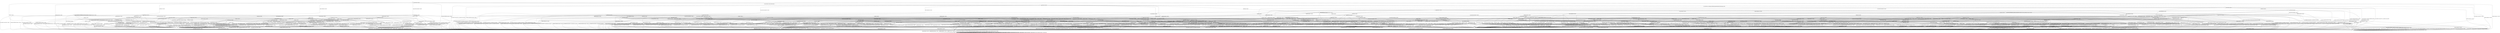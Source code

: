 digraph h21 {
s0 [label="s0"];
s1 [label="s1"];
s2 [label="s2"];
s6 [label="s6"];
s8 [label="s8"];
s17 [label="s17"];
s89 [label="s89"];
s91 [label="s91"];
s3 [label="s3"];
s4 [label="s4"];
s7 [label="s7"];
s9 [label="s9"];
s18 [label="s18"];
s19 [label="s19"];
s23 [label="s23"];
s90 [label="s90"];
s92 [label="s92"];
s93 [label="s93"];
s95 [label="s95"];
s97 [label="s97"];
s99 [label="s99"];
s103 [label="s103"];
s105 [label="s105"];
s5 [label="s5"];
s10 [label="s10"];
s11 [label="s11"];
s24 [label="s24"];
s31 [label="s31"];
s33 [label="s33"];
s37 [label="s37"];
s39 [label="s39"];
s47 [label="s47"];
s54 [label="s54"];
s77 [label="s77"];
s79 [label="s79"];
s80 [label="s80"];
s94 [label="s94"];
s96 [label="s96"];
s98 [label="s98"];
s100 [label="s100"];
s101 [label="s101"];
s104 [label="s104"];
s106 [label="s106"];
s107 [label="s107"];
s12 [label="s12"];
s13 [label="s13"];
s14 [label="s14"];
s20 [label="s20"];
s25 [label="s25"];
s34 [label="s34"];
s35 [label="s35"];
s38 [label="s38"];
s40 [label="s40"];
s44 [label="s44"];
s46 [label="s46"];
s50 [label="s50"];
s58 [label="s58"];
s64 [label="s64"];
s66 [label="s66"];
s78 [label="s78"];
s81 [label="s81"];
s82 [label="s82"];
s83 [label="s83"];
s102 [label="s102"];
s15 [label="s15"];
s16 [label="s16"];
s21 [label="s21"];
s22 [label="s22"];
s26 [label="s26"];
s29 [label="s29"];
s30 [label="s30"];
s36 [label="s36"];
s41 [label="s41"];
s48 [label="s48"];
s49 [label="s49"];
s51 [label="s51"];
s52 [label="s52"];
s55 [label="s55"];
s56 [label="s56"];
s61 [label="s61"];
s62 [label="s62"];
s65 [label="s65"];
s67 [label="s67"];
s70 [label="s70"];
s76 [label="s76"];
s84 [label="s84"];
s27 [label="s27"];
s42 [label="s42"];
s43 [label="s43"];
s53 [label="s53"];
s57 [label="s57"];
s59 [label="s59"];
s60 [label="s60"];
s63 [label="s63"];
s68 [label="s68"];
s71 [label="s71"];
s72 [label="s72"];
s74 [label="s74"];
s85 [label="s85"];
s87 [label="s87"];
s88 [label="s88"];
s28 [label="s28"];
s32 [label="s32"];
s69 [label="s69"];
s73 [label="s73"];
s75 [label="s75"];
s86 [label="s86"];
s45 [label="s45"];
s0 -> s1 [label="RSA_CLIENT_HELLO / HELLO_VERIFY_REQUEST"];
s0 -> s2 [label="RSA_CLIENT_KEY_EXCHANGE / TIMEOUT"];
s0 -> s8 [label="CHANGE_CIPHER_SPEC / TIMEOUT"];
s0 -> s17 [label="FINISHED / TIMEOUT"];
s0 -> s0 [label="APPLICATION / TIMEOUT"];
s0 -> s89 [label="CERTIFICATE / TIMEOUT"];
s0 -> s91 [label="EMPTY_CERTIFICATE / TIMEOUT"];
s0 -> s17 [label="CERTIFICATE_VERIFY / TIMEOUT"];
s0 -> s6 [label="Alert(WARNING,CLOSE_NOTIFY) / TIMEOUT"];
s0 -> s6 [label="Alert(FATAL,UNEXPECTED_MESSAGE) / TIMEOUT"];
s1 -> s3 [label="RSA_CLIENT_HELLO / SERVER_HELLO,CERTIFICATE,CERTIFICATE_REQUEST,SERVER_HELLO_DONE"];
s1 -> s4 [label="RSA_CLIENT_KEY_EXCHANGE / TIMEOUT"];
s1 -> s8 [label="CHANGE_CIPHER_SPEC / TIMEOUT"];
s1 -> s9 [label="FINISHED / TIMEOUT"];
s1 -> s1 [label="APPLICATION / TIMEOUT"];
s1 -> s23 [label="CERTIFICATE / TIMEOUT"];
s1 -> s19 [label="EMPTY_CERTIFICATE / TIMEOUT"];
s1 -> s9 [label="CERTIFICATE_VERIFY / TIMEOUT"];
s1 -> s6 [label="Alert(WARNING,CLOSE_NOTIFY) / Alert(WARNING,CLOSE_NOTIFY)"];
s1 -> s6 [label="Alert(FATAL,UNEXPECTED_MESSAGE) / TIMEOUT"];
s2 -> s93 [label="RSA_CLIENT_HELLO / TIMEOUT"];
s2 -> s17 [label="RSA_CLIENT_KEY_EXCHANGE / TIMEOUT"];
s2 -> s18 [label="CHANGE_CIPHER_SPEC / TIMEOUT"];
s2 -> s97 [label="FINISHED / TIMEOUT"];
s2 -> s2 [label="APPLICATION / TIMEOUT"];
s2 -> s95 [label="CERTIFICATE / TIMEOUT"];
s2 -> s95 [label="EMPTY_CERTIFICATE / TIMEOUT"];
s2 -> s90 [label="CERTIFICATE_VERIFY / TIMEOUT"];
s2 -> s6 [label="Alert(WARNING,CLOSE_NOTIFY) / TIMEOUT"];
s2 -> s6 [label="Alert(FATAL,UNEXPECTED_MESSAGE) / TIMEOUT"];
s6 -> s7 [label="RSA_CLIENT_HELLO / TIMEOUT"];
s6 -> s7 [label="RSA_CLIENT_KEY_EXCHANGE / TIMEOUT"];
s6 -> s7 [label="CHANGE_CIPHER_SPEC / TIMEOUT"];
s6 -> s7 [label="FINISHED / TIMEOUT"];
s6 -> s7 [label="APPLICATION / TIMEOUT"];
s6 -> s7 [label="CERTIFICATE / TIMEOUT"];
s6 -> s7 [label="EMPTY_CERTIFICATE / TIMEOUT"];
s6 -> s7 [label="CERTIFICATE_VERIFY / TIMEOUT"];
s6 -> s7 [label="Alert(WARNING,CLOSE_NOTIFY) / TIMEOUT"];
s6 -> s7 [label="Alert(FATAL,UNEXPECTED_MESSAGE) / TIMEOUT"];
s8 -> s8 [label="RSA_CLIENT_HELLO / TIMEOUT"];
s8 -> s8 [label="RSA_CLIENT_KEY_EXCHANGE / TIMEOUT"];
s8 -> s8 [label="CHANGE_CIPHER_SPEC / TIMEOUT"];
s8 -> s8 [label="FINISHED / TIMEOUT"];
s8 -> s8 [label="APPLICATION / TIMEOUT"];
s8 -> s8 [label="CERTIFICATE / TIMEOUT"];
s8 -> s8 [label="EMPTY_CERTIFICATE / TIMEOUT"];
s8 -> s8 [label="CERTIFICATE_VERIFY / TIMEOUT"];
s8 -> s8 [label="Alert(WARNING,CLOSE_NOTIFY) / TIMEOUT"];
s8 -> s8 [label="Alert(FATAL,UNEXPECTED_MESSAGE) / TIMEOUT"];
s17 -> s17 [label="RSA_CLIENT_HELLO / TIMEOUT"];
s17 -> s17 [label="RSA_CLIENT_KEY_EXCHANGE / TIMEOUT"];
s17 -> s8 [label="CHANGE_CIPHER_SPEC / TIMEOUT"];
s17 -> s17 [label="FINISHED / TIMEOUT"];
s17 -> s17 [label="APPLICATION / TIMEOUT"];
s17 -> s17 [label="CERTIFICATE / TIMEOUT"];
s17 -> s17 [label="EMPTY_CERTIFICATE / TIMEOUT"];
s17 -> s17 [label="CERTIFICATE_VERIFY / TIMEOUT"];
s17 -> s6 [label="Alert(WARNING,CLOSE_NOTIFY) / TIMEOUT"];
s17 -> s6 [label="Alert(FATAL,UNEXPECTED_MESSAGE) / TIMEOUT"];
s89 -> s89 [label="RSA_CLIENT_HELLO / TIMEOUT"];
s89 -> s89 [label="RSA_CLIENT_KEY_EXCHANGE / TIMEOUT"];
s89 -> s8 [label="CHANGE_CIPHER_SPEC / TIMEOUT"];
s89 -> s105 [label="FINISHED / TIMEOUT"];
s89 -> s89 [label="APPLICATION / TIMEOUT"];
s89 -> s17 [label="CERTIFICATE / TIMEOUT"];
s89 -> s17 [label="EMPTY_CERTIFICATE / TIMEOUT"];
s89 -> s92 [label="CERTIFICATE_VERIFY / TIMEOUT"];
s89 -> s6 [label="Alert(WARNING,CLOSE_NOTIFY) / TIMEOUT"];
s89 -> s6 [label="Alert(FATAL,UNEXPECTED_MESSAGE) / TIMEOUT"];
s91 -> s99 [label="RSA_CLIENT_HELLO / TIMEOUT"];
s91 -> s95 [label="RSA_CLIENT_KEY_EXCHANGE / TIMEOUT"];
s91 -> s18 [label="CHANGE_CIPHER_SPEC / TIMEOUT"];
s91 -> s103 [label="FINISHED / TIMEOUT"];
s91 -> s91 [label="APPLICATION / TIMEOUT"];
s91 -> s17 [label="CERTIFICATE / TIMEOUT"];
s91 -> s17 [label="EMPTY_CERTIFICATE / TIMEOUT"];
s91 -> s92 [label="CERTIFICATE_VERIFY / TIMEOUT"];
s91 -> s6 [label="Alert(WARNING,CLOSE_NOTIFY) / TIMEOUT"];
s91 -> s6 [label="Alert(FATAL,UNEXPECTED_MESSAGE) / TIMEOUT"];
s3 -> s6 [label="RSA_CLIENT_HELLO / Alert(FATAL,UNEXPECTED_MESSAGE)"];
s3 -> s10 [label="RSA_CLIENT_KEY_EXCHANGE / TIMEOUT"];
s3 -> s8 [label="CHANGE_CIPHER_SPEC / TIMEOUT"];
s3 -> s9 [label="FINISHED / TIMEOUT"];
s3 -> s3 [label="APPLICATION / TIMEOUT"];
s3 -> s79 [label="CERTIFICATE / TIMEOUT"];
s3 -> s11 [label="EMPTY_CERTIFICATE / TIMEOUT"];
s3 -> s9 [label="CERTIFICATE_VERIFY / TIMEOUT"];
s3 -> s6 [label="Alert(WARNING,CLOSE_NOTIFY) / Alert(WARNING,CLOSE_NOTIFY)"];
s3 -> s6 [label="Alert(FATAL,UNEXPECTED_MESSAGE) / TIMEOUT"];
s4 -> s37 [label="RSA_CLIENT_HELLO / TIMEOUT"];
s4 -> s9 [label="RSA_CLIENT_KEY_EXCHANGE / TIMEOUT"];
s4 -> s5 [label="CHANGE_CIPHER_SPEC / TIMEOUT"];
s4 -> s54 [label="FINISHED / TIMEOUT"];
s4 -> s4 [label="APPLICATION / TIMEOUT"];
s4 -> s33 [label="CERTIFICATE / TIMEOUT"];
s4 -> s33 [label="EMPTY_CERTIFICATE / TIMEOUT"];
s4 -> s24 [label="CERTIFICATE_VERIFY / TIMEOUT"];
s4 -> s6 [label="Alert(WARNING,CLOSE_NOTIFY) / Alert(WARNING,CLOSE_NOTIFY)"];
s4 -> s6 [label="Alert(FATAL,UNEXPECTED_MESSAGE) / TIMEOUT"];
s7 -> s7 [label="RSA_CLIENT_HELLO / SOCKET_CLOSED"];
s7 -> s7 [label="RSA_CLIENT_KEY_EXCHANGE / SOCKET_CLOSED"];
s7 -> s7 [label="CHANGE_CIPHER_SPEC / SOCKET_CLOSED"];
s7 -> s7 [label="FINISHED / SOCKET_CLOSED"];
s7 -> s7 [label="APPLICATION / SOCKET_CLOSED"];
s7 -> s7 [label="CERTIFICATE / SOCKET_CLOSED"];
s7 -> s7 [label="EMPTY_CERTIFICATE / SOCKET_CLOSED"];
s7 -> s7 [label="CERTIFICATE_VERIFY / SOCKET_CLOSED"];
s7 -> s7 [label="Alert(WARNING,CLOSE_NOTIFY) / SOCKET_CLOSED"];
s7 -> s7 [label="Alert(FATAL,UNEXPECTED_MESSAGE) / SOCKET_CLOSED"];
s9 -> s9 [label="RSA_CLIENT_HELLO / TIMEOUT"];
s9 -> s9 [label="RSA_CLIENT_KEY_EXCHANGE / TIMEOUT"];
s9 -> s8 [label="CHANGE_CIPHER_SPEC / TIMEOUT"];
s9 -> s9 [label="FINISHED / TIMEOUT"];
s9 -> s9 [label="APPLICATION / TIMEOUT"];
s9 -> s9 [label="CERTIFICATE / TIMEOUT"];
s9 -> s9 [label="EMPTY_CERTIFICATE / TIMEOUT"];
s9 -> s9 [label="CERTIFICATE_VERIFY / TIMEOUT"];
s9 -> s6 [label="Alert(WARNING,CLOSE_NOTIFY) / Alert(WARNING,CLOSE_NOTIFY)"];
s9 -> s6 [label="Alert(FATAL,UNEXPECTED_MESSAGE) / TIMEOUT"];
s18 -> s6 [label="RSA_CLIENT_HELLO / TIMEOUT"];
s18 -> s6 [label="RSA_CLIENT_KEY_EXCHANGE / TIMEOUT"];
s18 -> s8 [label="CHANGE_CIPHER_SPEC / TIMEOUT"];
s18 -> s6 [label="FINISHED / TIMEOUT"];
s18 -> s18 [label="APPLICATION / TIMEOUT"];
s18 -> s6 [label="CERTIFICATE / TIMEOUT"];
s18 -> s6 [label="EMPTY_CERTIFICATE / TIMEOUT"];
s18 -> s6 [label="CERTIFICATE_VERIFY / TIMEOUT"];
s18 -> s18 [label="Alert(WARNING,CLOSE_NOTIFY) / TIMEOUT"];
s18 -> s18 [label="Alert(FATAL,UNEXPECTED_MESSAGE) / TIMEOUT"];
s19 -> s39 [label="RSA_CLIENT_HELLO / TIMEOUT"];
s19 -> s33 [label="RSA_CLIENT_KEY_EXCHANGE / TIMEOUT"];
s19 -> s5 [label="CHANGE_CIPHER_SPEC / TIMEOUT"];
s19 -> s47 [label="FINISHED / TIMEOUT"];
s19 -> s19 [label="APPLICATION / TIMEOUT"];
s19 -> s9 [label="CERTIFICATE / TIMEOUT"];
s19 -> s9 [label="EMPTY_CERTIFICATE / TIMEOUT"];
s19 -> s31 [label="CERTIFICATE_VERIFY / TIMEOUT"];
s19 -> s6 [label="Alert(WARNING,CLOSE_NOTIFY) / Alert(WARNING,CLOSE_NOTIFY)"];
s19 -> s6 [label="Alert(FATAL,UNEXPECTED_MESSAGE) / TIMEOUT"];
s23 -> s23 [label="RSA_CLIENT_HELLO / TIMEOUT"];
s23 -> s80 [label="RSA_CLIENT_KEY_EXCHANGE / TIMEOUT"];
s23 -> s8 [label="CHANGE_CIPHER_SPEC / TIMEOUT"];
s23 -> s77 [label="FINISHED / TIMEOUT"];
s23 -> s23 [label="APPLICATION / TIMEOUT"];
s23 -> s9 [label="CERTIFICATE / TIMEOUT"];
s23 -> s9 [label="EMPTY_CERTIFICATE / TIMEOUT"];
s23 -> s31 [label="CERTIFICATE_VERIFY / TIMEOUT"];
s23 -> s6 [label="Alert(WARNING,CLOSE_NOTIFY) / Alert(WARNING,CLOSE_NOTIFY)"];
s23 -> s6 [label="Alert(FATAL,UNEXPECTED_MESSAGE) / TIMEOUT"];
s90 -> s94 [label="RSA_CLIENT_HELLO / TIMEOUT"];
s90 -> s17 [label="RSA_CLIENT_KEY_EXCHANGE / TIMEOUT"];
s90 -> s18 [label="CHANGE_CIPHER_SPEC / TIMEOUT"];
s90 -> s98 [label="FINISHED / TIMEOUT"];
s90 -> s90 [label="APPLICATION / TIMEOUT"];
s90 -> s96 [label="CERTIFICATE / TIMEOUT"];
s90 -> s96 [label="EMPTY_CERTIFICATE / TIMEOUT"];
s90 -> s17 [label="CERTIFICATE_VERIFY / TIMEOUT"];
s90 -> s6 [label="Alert(WARNING,CLOSE_NOTIFY) / TIMEOUT"];
s90 -> s6 [label="Alert(FATAL,UNEXPECTED_MESSAGE) / TIMEOUT"];
s92 -> s100 [label="RSA_CLIENT_HELLO / TIMEOUT"];
s92 -> s96 [label="RSA_CLIENT_KEY_EXCHANGE / TIMEOUT"];
s92 -> s18 [label="CHANGE_CIPHER_SPEC / TIMEOUT"];
s92 -> s104 [label="FINISHED / TIMEOUT"];
s92 -> s92 [label="APPLICATION / TIMEOUT"];
s92 -> s17 [label="CERTIFICATE / TIMEOUT"];
s92 -> s17 [label="EMPTY_CERTIFICATE / TIMEOUT"];
s92 -> s17 [label="CERTIFICATE_VERIFY / TIMEOUT"];
s92 -> s6 [label="Alert(WARNING,CLOSE_NOTIFY) / TIMEOUT"];
s92 -> s6 [label="Alert(FATAL,UNEXPECTED_MESSAGE) / TIMEOUT"];
s93 -> s17 [label="RSA_CLIENT_HELLO / TIMEOUT"];
s93 -> s17 [label="RSA_CLIENT_KEY_EXCHANGE / TIMEOUT"];
s93 -> s18 [label="CHANGE_CIPHER_SPEC / TIMEOUT"];
s93 -> s106 [label="FINISHED / TIMEOUT"];
s93 -> s93 [label="APPLICATION / TIMEOUT"];
s93 -> s101 [label="CERTIFICATE / TIMEOUT"];
s93 -> s101 [label="EMPTY_CERTIFICATE / TIMEOUT"];
s93 -> s94 [label="CERTIFICATE_VERIFY / TIMEOUT"];
s93 -> s6 [label="Alert(WARNING,CLOSE_NOTIFY) / TIMEOUT"];
s93 -> s6 [label="Alert(FATAL,UNEXPECTED_MESSAGE) / TIMEOUT"];
s95 -> s101 [label="RSA_CLIENT_HELLO / TIMEOUT"];
s95 -> s17 [label="RSA_CLIENT_KEY_EXCHANGE / TIMEOUT"];
s95 -> s18 [label="CHANGE_CIPHER_SPEC / TIMEOUT"];
s95 -> s103 [label="FINISHED / TIMEOUT"];
s95 -> s95 [label="APPLICATION / TIMEOUT"];
s95 -> s17 [label="CERTIFICATE / TIMEOUT"];
s95 -> s17 [label="EMPTY_CERTIFICATE / TIMEOUT"];
s95 -> s96 [label="CERTIFICATE_VERIFY / TIMEOUT"];
s95 -> s6 [label="Alert(WARNING,CLOSE_NOTIFY) / TIMEOUT"];
s95 -> s6 [label="Alert(FATAL,UNEXPECTED_MESSAGE) / TIMEOUT"];
s97 -> s106 [label="RSA_CLIENT_HELLO / TIMEOUT"];
s97 -> s17 [label="RSA_CLIENT_KEY_EXCHANGE / TIMEOUT"];
s97 -> s18 [label="CHANGE_CIPHER_SPEC / TIMEOUT"];
s97 -> s17 [label="FINISHED / TIMEOUT"];
s97 -> s97 [label="APPLICATION / TIMEOUT"];
s97 -> s103 [label="CERTIFICATE / TIMEOUT"];
s97 -> s103 [label="EMPTY_CERTIFICATE / TIMEOUT"];
s97 -> s98 [label="CERTIFICATE_VERIFY / TIMEOUT"];
s97 -> s6 [label="Alert(WARNING,CLOSE_NOTIFY) / TIMEOUT"];
s97 -> s6 [label="Alert(FATAL,UNEXPECTED_MESSAGE) / TIMEOUT"];
s99 -> s17 [label="RSA_CLIENT_HELLO / TIMEOUT"];
s99 -> s101 [label="RSA_CLIENT_KEY_EXCHANGE / TIMEOUT"];
s99 -> s18 [label="CHANGE_CIPHER_SPEC / TIMEOUT"];
s99 -> s107 [label="FINISHED / TIMEOUT"];
s99 -> s99 [label="APPLICATION / TIMEOUT"];
s99 -> s17 [label="CERTIFICATE / TIMEOUT"];
s99 -> s17 [label="EMPTY_CERTIFICATE / TIMEOUT"];
s99 -> s100 [label="CERTIFICATE_VERIFY / TIMEOUT"];
s99 -> s6 [label="Alert(WARNING,CLOSE_NOTIFY) / TIMEOUT"];
s99 -> s6 [label="Alert(FATAL,UNEXPECTED_MESSAGE) / TIMEOUT"];
s103 -> s107 [label="RSA_CLIENT_HELLO / TIMEOUT"];
s103 -> s103 [label="RSA_CLIENT_KEY_EXCHANGE / TIMEOUT"];
s103 -> s18 [label="CHANGE_CIPHER_SPEC / TIMEOUT"];
s103 -> s17 [label="FINISHED / TIMEOUT"];
s103 -> s103 [label="APPLICATION / TIMEOUT"];
s103 -> s17 [label="CERTIFICATE / TIMEOUT"];
s103 -> s17 [label="EMPTY_CERTIFICATE / TIMEOUT"];
s103 -> s104 [label="CERTIFICATE_VERIFY / TIMEOUT"];
s103 -> s6 [label="Alert(WARNING,CLOSE_NOTIFY) / TIMEOUT"];
s103 -> s6 [label="Alert(FATAL,UNEXPECTED_MESSAGE) / TIMEOUT"];
s105 -> s105 [label="RSA_CLIENT_HELLO / TIMEOUT"];
s105 -> s105 [label="RSA_CLIENT_KEY_EXCHANGE / TIMEOUT"];
s105 -> s8 [label="CHANGE_CIPHER_SPEC / TIMEOUT"];
s105 -> s17 [label="FINISHED / TIMEOUT"];
s105 -> s105 [label="APPLICATION / TIMEOUT"];
s105 -> s17 [label="CERTIFICATE / TIMEOUT"];
s105 -> s17 [label="EMPTY_CERTIFICATE / TIMEOUT"];
s105 -> s104 [label="CERTIFICATE_VERIFY / TIMEOUT"];
s105 -> s6 [label="Alert(WARNING,CLOSE_NOTIFY) / TIMEOUT"];
s105 -> s6 [label="Alert(FATAL,UNEXPECTED_MESSAGE) / TIMEOUT"];
s5 -> s6 [label="RSA_CLIENT_HELLO / Alert(FATAL,UNEXPECTED_MESSAGE)"];
s5 -> s6 [label="RSA_CLIENT_KEY_EXCHANGE / Alert(FATAL,UNEXPECTED_MESSAGE)"];
s5 -> s8 [label="CHANGE_CIPHER_SPEC / TIMEOUT"];
s5 -> s6 [label="FINISHED / Alert(FATAL,UNEXPECTED_MESSAGE)"];
s5 -> s5 [label="APPLICATION / TIMEOUT"];
s5 -> s6 [label="CERTIFICATE / Alert(FATAL,UNEXPECTED_MESSAGE)"];
s5 -> s6 [label="EMPTY_CERTIFICATE / Alert(FATAL,UNEXPECTED_MESSAGE)"];
s5 -> s6 [label="CERTIFICATE_VERIFY / Alert(FATAL,UNEXPECTED_MESSAGE)"];
s5 -> s5 [label="Alert(WARNING,CLOSE_NOTIFY) / TIMEOUT"];
s5 -> s5 [label="Alert(FATAL,UNEXPECTED_MESSAGE) / TIMEOUT"];
s10 -> s37 [label="RSA_CLIENT_HELLO / TIMEOUT"];
s10 -> s9 [label="RSA_CLIENT_KEY_EXCHANGE / TIMEOUT"];
s10 -> s12 [label="CHANGE_CIPHER_SPEC / TIMEOUT"];
s10 -> s54 [label="FINISHED / TIMEOUT"];
s10 -> s10 [label="APPLICATION / TIMEOUT"];
s10 -> s20 [label="CERTIFICATE / TIMEOUT"];
s10 -> s34 [label="EMPTY_CERTIFICATE / TIMEOUT"];
s10 -> s13 [label="CERTIFICATE_VERIFY / TIMEOUT"];
s10 -> s6 [label="Alert(WARNING,CLOSE_NOTIFY) / Alert(WARNING,CLOSE_NOTIFY)"];
s10 -> s6 [label="Alert(FATAL,UNEXPECTED_MESSAGE) / TIMEOUT"];
s11 -> s38 [label="RSA_CLIENT_HELLO / TIMEOUT"];
s11 -> s34 [label="RSA_CLIENT_KEY_EXCHANGE / TIMEOUT"];
s11 -> s14 [label="CHANGE_CIPHER_SPEC / TIMEOUT"];
s11 -> s46 [label="FINISHED / TIMEOUT"];
s11 -> s11 [label="APPLICATION / TIMEOUT"];
s11 -> s9 [label="CERTIFICATE / TIMEOUT"];
s11 -> s9 [label="EMPTY_CERTIFICATE / TIMEOUT"];
s11 -> s25 [label="CERTIFICATE_VERIFY / TIMEOUT"];
s11 -> s6 [label="Alert(WARNING,CLOSE_NOTIFY) / Alert(WARNING,CLOSE_NOTIFY)"];
s11 -> s6 [label="Alert(FATAL,UNEXPECTED_MESSAGE) / TIMEOUT"];
s24 -> s40 [label="RSA_CLIENT_HELLO / TIMEOUT"];
s24 -> s9 [label="RSA_CLIENT_KEY_EXCHANGE / TIMEOUT"];
s24 -> s5 [label="CHANGE_CIPHER_SPEC / TIMEOUT"];
s24 -> s58 [label="FINISHED / TIMEOUT"];
s24 -> s24 [label="APPLICATION / TIMEOUT"];
s24 -> s35 [label="CERTIFICATE / TIMEOUT"];
s24 -> s35 [label="EMPTY_CERTIFICATE / TIMEOUT"];
s24 -> s9 [label="CERTIFICATE_VERIFY / TIMEOUT"];
s24 -> s6 [label="Alert(WARNING,CLOSE_NOTIFY) / Alert(WARNING,CLOSE_NOTIFY)"];
s24 -> s6 [label="Alert(FATAL,UNEXPECTED_MESSAGE) / TIMEOUT"];
s31 -> s44 [label="RSA_CLIENT_HELLO / TIMEOUT"];
s31 -> s35 [label="RSA_CLIENT_KEY_EXCHANGE / TIMEOUT"];
s31 -> s5 [label="CHANGE_CIPHER_SPEC / TIMEOUT"];
s31 -> s50 [label="FINISHED / TIMEOUT"];
s31 -> s31 [label="APPLICATION / TIMEOUT"];
s31 -> s9 [label="CERTIFICATE / TIMEOUT"];
s31 -> s9 [label="EMPTY_CERTIFICATE / TIMEOUT"];
s31 -> s9 [label="CERTIFICATE_VERIFY / TIMEOUT"];
s31 -> s6 [label="Alert(WARNING,CLOSE_NOTIFY) / Alert(WARNING,CLOSE_NOTIFY)"];
s31 -> s6 [label="Alert(FATAL,UNEXPECTED_MESSAGE) / TIMEOUT"];
s33 -> s48 [label="RSA_CLIENT_HELLO / TIMEOUT"];
s33 -> s9 [label="RSA_CLIENT_KEY_EXCHANGE / TIMEOUT"];
s33 -> s5 [label="CHANGE_CIPHER_SPEC / TIMEOUT"];
s33 -> s56 [label="FINISHED / TIMEOUT"];
s33 -> s33 [label="APPLICATION / TIMEOUT"];
s33 -> s9 [label="CERTIFICATE / TIMEOUT"];
s33 -> s9 [label="EMPTY_CERTIFICATE / TIMEOUT"];
s33 -> s35 [label="CERTIFICATE_VERIFY / TIMEOUT"];
s33 -> s6 [label="Alert(WARNING,CLOSE_NOTIFY) / Alert(WARNING,CLOSE_NOTIFY)"];
s33 -> s6 [label="Alert(FATAL,UNEXPECTED_MESSAGE) / TIMEOUT"];
s37 -> s9 [label="RSA_CLIENT_HELLO / TIMEOUT"];
s37 -> s9 [label="RSA_CLIENT_KEY_EXCHANGE / TIMEOUT"];
s37 -> s5 [label="CHANGE_CIPHER_SPEC / TIMEOUT"];
s37 -> s64 [label="FINISHED / TIMEOUT"];
s37 -> s37 [label="APPLICATION / TIMEOUT"];
s37 -> s48 [label="CERTIFICATE / TIMEOUT"];
s37 -> s48 [label="EMPTY_CERTIFICATE / TIMEOUT"];
s37 -> s40 [label="CERTIFICATE_VERIFY / TIMEOUT"];
s37 -> s6 [label="Alert(WARNING,CLOSE_NOTIFY) / Alert(WARNING,CLOSE_NOTIFY)"];
s37 -> s6 [label="Alert(FATAL,UNEXPECTED_MESSAGE) / TIMEOUT"];
s39 -> s9 [label="RSA_CLIENT_HELLO / TIMEOUT"];
s39 -> s48 [label="RSA_CLIENT_KEY_EXCHANGE / TIMEOUT"];
s39 -> s5 [label="CHANGE_CIPHER_SPEC / TIMEOUT"];
s39 -> s66 [label="FINISHED / TIMEOUT"];
s39 -> s39 [label="APPLICATION / TIMEOUT"];
s39 -> s9 [label="CERTIFICATE / TIMEOUT"];
s39 -> s9 [label="EMPTY_CERTIFICATE / TIMEOUT"];
s39 -> s44 [label="CERTIFICATE_VERIFY / TIMEOUT"];
s39 -> s6 [label="Alert(WARNING,CLOSE_NOTIFY) / Alert(WARNING,CLOSE_NOTIFY)"];
s39 -> s6 [label="Alert(FATAL,UNEXPECTED_MESSAGE) / TIMEOUT"];
s47 -> s66 [label="RSA_CLIENT_HELLO / TIMEOUT"];
s47 -> s56 [label="RSA_CLIENT_KEY_EXCHANGE / TIMEOUT"];
s47 -> s5 [label="CHANGE_CIPHER_SPEC / TIMEOUT"];
s47 -> s9 [label="FINISHED / TIMEOUT"];
s47 -> s47 [label="APPLICATION / TIMEOUT"];
s47 -> s9 [label="CERTIFICATE / TIMEOUT"];
s47 -> s9 [label="EMPTY_CERTIFICATE / TIMEOUT"];
s47 -> s50 [label="CERTIFICATE_VERIFY / TIMEOUT"];
s47 -> s6 [label="Alert(WARNING,CLOSE_NOTIFY) / Alert(WARNING,CLOSE_NOTIFY)"];
s47 -> s6 [label="Alert(FATAL,UNEXPECTED_MESSAGE) / TIMEOUT"];
s54 -> s64 [label="RSA_CLIENT_HELLO / TIMEOUT"];
s54 -> s9 [label="RSA_CLIENT_KEY_EXCHANGE / TIMEOUT"];
s54 -> s5 [label="CHANGE_CIPHER_SPEC / TIMEOUT"];
s54 -> s9 [label="FINISHED / TIMEOUT"];
s54 -> s54 [label="APPLICATION / TIMEOUT"];
s54 -> s56 [label="CERTIFICATE / TIMEOUT"];
s54 -> s56 [label="EMPTY_CERTIFICATE / TIMEOUT"];
s54 -> s58 [label="CERTIFICATE_VERIFY / TIMEOUT"];
s54 -> s6 [label="Alert(WARNING,CLOSE_NOTIFY) / Alert(WARNING,CLOSE_NOTIFY)"];
s54 -> s6 [label="Alert(FATAL,UNEXPECTED_MESSAGE) / TIMEOUT"];
s77 -> s78 [label="RSA_CLIENT_HELLO / TIMEOUT"];
s77 -> s81 [label="RSA_CLIENT_KEY_EXCHANGE / TIMEOUT"];
s77 -> s8 [label="CHANGE_CIPHER_SPEC / TIMEOUT"];
s77 -> s9 [label="FINISHED / TIMEOUT"];
s77 -> s77 [label="APPLICATION / TIMEOUT"];
s77 -> s9 [label="CERTIFICATE / TIMEOUT"];
s77 -> s9 [label="EMPTY_CERTIFICATE / TIMEOUT"];
s77 -> s50 [label="CERTIFICATE_VERIFY / TIMEOUT"];
s77 -> s6 [label="Alert(WARNING,CLOSE_NOTIFY) / Alert(WARNING,CLOSE_NOTIFY)"];
s77 -> s6 [label="Alert(FATAL,UNEXPECTED_MESSAGE) / TIMEOUT"];
s79 -> s23 [label="RSA_CLIENT_HELLO / TIMEOUT"];
s79 -> s82 [label="RSA_CLIENT_KEY_EXCHANGE / TIMEOUT"];
s79 -> s8 [label="CHANGE_CIPHER_SPEC / TIMEOUT"];
s79 -> s77 [label="FINISHED / TIMEOUT"];
s79 -> s79 [label="APPLICATION / TIMEOUT"];
s79 -> s9 [label="CERTIFICATE / TIMEOUT"];
s79 -> s9 [label="EMPTY_CERTIFICATE / TIMEOUT"];
s79 -> s83 [label="CERTIFICATE_VERIFY / TIMEOUT"];
s79 -> s6 [label="Alert(WARNING,CLOSE_NOTIFY) / Alert(WARNING,CLOSE_NOTIFY)"];
s79 -> s6 [label="Alert(FATAL,UNEXPECTED_MESSAGE) / TIMEOUT"];
s80 -> s80 [label="RSA_CLIENT_HELLO / TIMEOUT"];
s80 -> s9 [label="RSA_CLIENT_KEY_EXCHANGE / TIMEOUT"];
s80 -> s8 [label="CHANGE_CIPHER_SPEC / TIMEOUT"];
s80 -> s81 [label="FINISHED / TIMEOUT"];
s80 -> s80 [label="APPLICATION / TIMEOUT"];
s80 -> s9 [label="CERTIFICATE / TIMEOUT"];
s80 -> s9 [label="EMPTY_CERTIFICATE / TIMEOUT"];
s80 -> s35 [label="CERTIFICATE_VERIFY / TIMEOUT"];
s80 -> s6 [label="Alert(WARNING,CLOSE_NOTIFY) / Alert(WARNING,CLOSE_NOTIFY)"];
s80 -> s6 [label="Alert(FATAL,UNEXPECTED_MESSAGE) / TIMEOUT"];
s94 -> s17 [label="RSA_CLIENT_HELLO / TIMEOUT"];
s94 -> s17 [label="RSA_CLIENT_KEY_EXCHANGE / TIMEOUT"];
s94 -> s18 [label="CHANGE_CIPHER_SPEC / TIMEOUT"];
s94 -> s94 [label="FINISHED / TIMEOUT"];
s94 -> s94 [label="APPLICATION / TIMEOUT"];
s94 -> s102 [label="CERTIFICATE / TIMEOUT"];
s94 -> s102 [label="EMPTY_CERTIFICATE / TIMEOUT"];
s94 -> s17 [label="CERTIFICATE_VERIFY / TIMEOUT"];
s94 -> s6 [label="Alert(WARNING,CLOSE_NOTIFY) / TIMEOUT"];
s94 -> s6 [label="Alert(FATAL,UNEXPECTED_MESSAGE) / TIMEOUT"];
s96 -> s102 [label="RSA_CLIENT_HELLO / TIMEOUT"];
s96 -> s17 [label="RSA_CLIENT_KEY_EXCHANGE / TIMEOUT"];
s96 -> s18 [label="CHANGE_CIPHER_SPEC / TIMEOUT"];
s96 -> s104 [label="FINISHED / TIMEOUT"];
s96 -> s96 [label="APPLICATION / TIMEOUT"];
s96 -> s17 [label="CERTIFICATE / TIMEOUT"];
s96 -> s17 [label="EMPTY_CERTIFICATE / TIMEOUT"];
s96 -> s17 [label="CERTIFICATE_VERIFY / TIMEOUT"];
s96 -> s6 [label="Alert(WARNING,CLOSE_NOTIFY) / TIMEOUT"];
s96 -> s6 [label="Alert(FATAL,UNEXPECTED_MESSAGE) / TIMEOUT"];
s98 -> s94 [label="RSA_CLIENT_HELLO / TIMEOUT"];
s98 -> s17 [label="RSA_CLIENT_KEY_EXCHANGE / TIMEOUT"];
s98 -> s18 [label="CHANGE_CIPHER_SPEC / TIMEOUT"];
s98 -> s17 [label="FINISHED / TIMEOUT"];
s98 -> s98 [label="APPLICATION / TIMEOUT"];
s98 -> s104 [label="CERTIFICATE / TIMEOUT"];
s98 -> s104 [label="EMPTY_CERTIFICATE / TIMEOUT"];
s98 -> s17 [label="CERTIFICATE_VERIFY / TIMEOUT"];
s98 -> s6 [label="Alert(WARNING,CLOSE_NOTIFY) / TIMEOUT"];
s98 -> s6 [label="Alert(FATAL,UNEXPECTED_MESSAGE) / TIMEOUT"];
s100 -> s17 [label="RSA_CLIENT_HELLO / TIMEOUT"];
s100 -> s102 [label="RSA_CLIENT_KEY_EXCHANGE / TIMEOUT"];
s100 -> s18 [label="CHANGE_CIPHER_SPEC / TIMEOUT"];
s100 -> s107 [label="FINISHED / TIMEOUT"];
s100 -> s100 [label="APPLICATION / TIMEOUT"];
s100 -> s17 [label="CERTIFICATE / TIMEOUT"];
s100 -> s17 [label="EMPTY_CERTIFICATE / TIMEOUT"];
s100 -> s17 [label="CERTIFICATE_VERIFY / TIMEOUT"];
s100 -> s6 [label="Alert(WARNING,CLOSE_NOTIFY) / TIMEOUT"];
s100 -> s6 [label="Alert(FATAL,UNEXPECTED_MESSAGE) / TIMEOUT"];
s101 -> s17 [label="RSA_CLIENT_HELLO / TIMEOUT"];
s101 -> s17 [label="RSA_CLIENT_KEY_EXCHANGE / TIMEOUT"];
s101 -> s18 [label="CHANGE_CIPHER_SPEC / TIMEOUT"];
s101 -> s107 [label="FINISHED / TIMEOUT"];
s101 -> s101 [label="APPLICATION / TIMEOUT"];
s101 -> s17 [label="CERTIFICATE / TIMEOUT"];
s101 -> s17 [label="EMPTY_CERTIFICATE / TIMEOUT"];
s101 -> s102 [label="CERTIFICATE_VERIFY / TIMEOUT"];
s101 -> s6 [label="Alert(WARNING,CLOSE_NOTIFY) / TIMEOUT"];
s101 -> s6 [label="Alert(FATAL,UNEXPECTED_MESSAGE) / TIMEOUT"];
s104 -> s107 [label="RSA_CLIENT_HELLO / TIMEOUT"];
s104 -> s104 [label="RSA_CLIENT_KEY_EXCHANGE / TIMEOUT"];
s104 -> s18 [label="CHANGE_CIPHER_SPEC / TIMEOUT"];
s104 -> s17 [label="FINISHED / TIMEOUT"];
s104 -> s104 [label="APPLICATION / TIMEOUT"];
s104 -> s17 [label="CERTIFICATE / TIMEOUT"];
s104 -> s17 [label="EMPTY_CERTIFICATE / TIMEOUT"];
s104 -> s17 [label="CERTIFICATE_VERIFY / TIMEOUT"];
s104 -> s6 [label="Alert(WARNING,CLOSE_NOTIFY) / TIMEOUT"];
s104 -> s6 [label="Alert(FATAL,UNEXPECTED_MESSAGE) / TIMEOUT"];
s106 -> s17 [label="RSA_CLIENT_HELLO / TIMEOUT"];
s106 -> s17 [label="RSA_CLIENT_KEY_EXCHANGE / TIMEOUT"];
s106 -> s18 [label="CHANGE_CIPHER_SPEC / TIMEOUT"];
s106 -> s17 [label="FINISHED / TIMEOUT"];
s106 -> s106 [label="APPLICATION / TIMEOUT"];
s106 -> s107 [label="CERTIFICATE / TIMEOUT"];
s106 -> s107 [label="EMPTY_CERTIFICATE / TIMEOUT"];
s106 -> s94 [label="CERTIFICATE_VERIFY / TIMEOUT"];
s106 -> s6 [label="Alert(WARNING,CLOSE_NOTIFY) / TIMEOUT"];
s106 -> s6 [label="Alert(FATAL,UNEXPECTED_MESSAGE) / TIMEOUT"];
s107 -> s17 [label="RSA_CLIENT_HELLO / TIMEOUT"];
s107 -> s107 [label="RSA_CLIENT_KEY_EXCHANGE / TIMEOUT"];
s107 -> s18 [label="CHANGE_CIPHER_SPEC / TIMEOUT"];
s107 -> s17 [label="FINISHED / TIMEOUT"];
s107 -> s107 [label="APPLICATION / TIMEOUT"];
s107 -> s17 [label="CERTIFICATE / TIMEOUT"];
s107 -> s17 [label="EMPTY_CERTIFICATE / TIMEOUT"];
s107 -> s107 [label="CERTIFICATE_VERIFY / TIMEOUT"];
s107 -> s6 [label="Alert(WARNING,CLOSE_NOTIFY) / TIMEOUT"];
s107 -> s6 [label="Alert(FATAL,UNEXPECTED_MESSAGE) / TIMEOUT"];
s12 -> s29 [label="RSA_CLIENT_HELLO / TIMEOUT"];
s12 -> s9 [label="RSA_CLIENT_KEY_EXCHANGE / TIMEOUT"];
s12 -> s8 [label="CHANGE_CIPHER_SPEC / TIMEOUT"];
s12 -> s15 [label="FINISHED / CHANGE_CIPHER_SPEC,FINISHED,CHANGE_CIPHER_SPEC,FINISHED"];
s12 -> s12 [label="APPLICATION / TIMEOUT"];
s12 -> s26 [label="CERTIFICATE / TIMEOUT"];
s12 -> s30 [label="EMPTY_CERTIFICATE / TIMEOUT"];
s12 -> s84 [label="CERTIFICATE_VERIFY / TIMEOUT"];
s12 -> s12 [label="Alert(WARNING,CLOSE_NOTIFY) / TIMEOUT"];
s12 -> s12 [label="Alert(FATAL,UNEXPECTED_MESSAGE) / TIMEOUT"];
s13 -> s13 [label="RSA_CLIENT_HELLO / TIMEOUT"];
s13 -> s9 [label="RSA_CLIENT_KEY_EXCHANGE / TIMEOUT"];
s13 -> s16 [label="CHANGE_CIPHER_SPEC / TIMEOUT"];
s13 -> s55 [label="FINISHED / TIMEOUT"];
s13 -> s13 [label="APPLICATION / TIMEOUT"];
s13 -> s21 [label="CERTIFICATE / TIMEOUT"];
s13 -> s21 [label="EMPTY_CERTIFICATE / TIMEOUT"];
s13 -> s9 [label="CERTIFICATE_VERIFY / TIMEOUT"];
s13 -> s6 [label="Alert(WARNING,CLOSE_NOTIFY) / Alert(WARNING,CLOSE_NOTIFY)"];
s13 -> s6 [label="Alert(FATAL,UNEXPECTED_MESSAGE) / TIMEOUT"];
s14 -> s6 [label="RSA_CLIENT_HELLO / Alert(FATAL,BAD_CERTIFICATE)"];
s14 -> s6 [label="RSA_CLIENT_KEY_EXCHANGE / Alert(FATAL,BAD_CERTIFICATE)"];
s14 -> s8 [label="CHANGE_CIPHER_SPEC / TIMEOUT"];
s14 -> s6 [label="FINISHED / Alert(FATAL,BAD_CERTIFICATE)"];
s14 -> s14 [label="APPLICATION / TIMEOUT"];
s14 -> s6 [label="CERTIFICATE / Alert(FATAL,BAD_CERTIFICATE)"];
s14 -> s6 [label="EMPTY_CERTIFICATE / Alert(FATAL,BAD_CERTIFICATE)"];
s14 -> s6 [label="CERTIFICATE_VERIFY / Alert(FATAL,BAD_CERTIFICATE)"];
s14 -> s14 [label="Alert(WARNING,CLOSE_NOTIFY) / TIMEOUT"];
s14 -> s14 [label="Alert(FATAL,UNEXPECTED_MESSAGE) / TIMEOUT"];
s20 -> s48 [label="RSA_CLIENT_HELLO / TIMEOUT"];
s20 -> s9 [label="RSA_CLIENT_KEY_EXCHANGE / TIMEOUT"];
s20 -> s22 [label="CHANGE_CIPHER_SPEC / TIMEOUT"];
s20 -> s56 [label="FINISHED / TIMEOUT"];
s20 -> s20 [label="APPLICATION / TIMEOUT"];
s20 -> s9 [label="CERTIFICATE / TIMEOUT"];
s20 -> s9 [label="EMPTY_CERTIFICATE / TIMEOUT"];
s20 -> s76 [label="CERTIFICATE_VERIFY / TIMEOUT"];
s20 -> s6 [label="Alert(WARNING,CLOSE_NOTIFY) / Alert(WARNING,CLOSE_NOTIFY)"];
s20 -> s6 [label="Alert(FATAL,UNEXPECTED_MESSAGE) / TIMEOUT"];
s25 -> s36 [label="RSA_CLIENT_HELLO / TIMEOUT"];
s25 -> s41 [label="RSA_CLIENT_KEY_EXCHANGE / TIMEOUT"];
s25 -> s14 [label="CHANGE_CIPHER_SPEC / TIMEOUT"];
s25 -> s49 [label="FINISHED / TIMEOUT"];
s25 -> s25 [label="APPLICATION / TIMEOUT"];
s25 -> s9 [label="CERTIFICATE / TIMEOUT"];
s25 -> s9 [label="EMPTY_CERTIFICATE / TIMEOUT"];
s25 -> s9 [label="CERTIFICATE_VERIFY / TIMEOUT"];
s25 -> s6 [label="Alert(WARNING,CLOSE_NOTIFY) / Alert(WARNING,CLOSE_NOTIFY)"];
s25 -> s6 [label="Alert(FATAL,UNEXPECTED_MESSAGE) / TIMEOUT"];
s34 -> s51 [label="RSA_CLIENT_HELLO / TIMEOUT"];
s34 -> s9 [label="RSA_CLIENT_KEY_EXCHANGE / TIMEOUT"];
s34 -> s14 [label="CHANGE_CIPHER_SPEC / TIMEOUT"];
s34 -> s61 [label="FINISHED / TIMEOUT"];
s34 -> s34 [label="APPLICATION / TIMEOUT"];
s34 -> s9 [label="CERTIFICATE / TIMEOUT"];
s34 -> s9 [label="EMPTY_CERTIFICATE / TIMEOUT"];
s34 -> s41 [label="CERTIFICATE_VERIFY / TIMEOUT"];
s34 -> s6 [label="Alert(WARNING,CLOSE_NOTIFY) / Alert(WARNING,CLOSE_NOTIFY)"];
s34 -> s6 [label="Alert(FATAL,UNEXPECTED_MESSAGE) / TIMEOUT"];
s35 -> s52 [label="RSA_CLIENT_HELLO / TIMEOUT"];
s35 -> s9 [label="RSA_CLIENT_KEY_EXCHANGE / TIMEOUT"];
s35 -> s5 [label="CHANGE_CIPHER_SPEC / TIMEOUT"];
s35 -> s62 [label="FINISHED / TIMEOUT"];
s35 -> s35 [label="APPLICATION / TIMEOUT"];
s35 -> s9 [label="CERTIFICATE / TIMEOUT"];
s35 -> s9 [label="EMPTY_CERTIFICATE / TIMEOUT"];
s35 -> s9 [label="CERTIFICATE_VERIFY / TIMEOUT"];
s35 -> s6 [label="Alert(WARNING,CLOSE_NOTIFY) / Alert(WARNING,CLOSE_NOTIFY)"];
s35 -> s6 [label="Alert(FATAL,UNEXPECTED_MESSAGE) / TIMEOUT"];
s38 -> s9 [label="RSA_CLIENT_HELLO / TIMEOUT"];
s38 -> s51 [label="RSA_CLIENT_KEY_EXCHANGE / TIMEOUT"];
s38 -> s14 [label="CHANGE_CIPHER_SPEC / TIMEOUT"];
s38 -> s65 [label="FINISHED / TIMEOUT"];
s38 -> s38 [label="APPLICATION / TIMEOUT"];
s38 -> s9 [label="CERTIFICATE / TIMEOUT"];
s38 -> s9 [label="EMPTY_CERTIFICATE / TIMEOUT"];
s38 -> s36 [label="CERTIFICATE_VERIFY / TIMEOUT"];
s38 -> s6 [label="Alert(WARNING,CLOSE_NOTIFY) / Alert(WARNING,CLOSE_NOTIFY)"];
s38 -> s6 [label="Alert(FATAL,UNEXPECTED_MESSAGE) / TIMEOUT"];
s40 -> s9 [label="RSA_CLIENT_HELLO / TIMEOUT"];
s40 -> s9 [label="RSA_CLIENT_KEY_EXCHANGE / TIMEOUT"];
s40 -> s5 [label="CHANGE_CIPHER_SPEC / TIMEOUT"];
s40 -> s67 [label="FINISHED / TIMEOUT"];
s40 -> s40 [label="APPLICATION / TIMEOUT"];
s40 -> s52 [label="CERTIFICATE / TIMEOUT"];
s40 -> s52 [label="EMPTY_CERTIFICATE / TIMEOUT"];
s40 -> s9 [label="CERTIFICATE_VERIFY / TIMEOUT"];
s40 -> s6 [label="Alert(WARNING,CLOSE_NOTIFY) / Alert(WARNING,CLOSE_NOTIFY)"];
s40 -> s6 [label="Alert(FATAL,UNEXPECTED_MESSAGE) / TIMEOUT"];
s44 -> s9 [label="RSA_CLIENT_HELLO / TIMEOUT"];
s44 -> s52 [label="RSA_CLIENT_KEY_EXCHANGE / TIMEOUT"];
s44 -> s5 [label="CHANGE_CIPHER_SPEC / TIMEOUT"];
s44 -> s70 [label="FINISHED / TIMEOUT"];
s44 -> s44 [label="APPLICATION / TIMEOUT"];
s44 -> s9 [label="CERTIFICATE / TIMEOUT"];
s44 -> s9 [label="EMPTY_CERTIFICATE / TIMEOUT"];
s44 -> s9 [label="CERTIFICATE_VERIFY / TIMEOUT"];
s44 -> s6 [label="Alert(WARNING,CLOSE_NOTIFY) / Alert(WARNING,CLOSE_NOTIFY)"];
s44 -> s6 [label="Alert(FATAL,UNEXPECTED_MESSAGE) / TIMEOUT"];
s46 -> s65 [label="RSA_CLIENT_HELLO / TIMEOUT"];
s46 -> s61 [label="RSA_CLIENT_KEY_EXCHANGE / TIMEOUT"];
s46 -> s14 [label="CHANGE_CIPHER_SPEC / TIMEOUT"];
s46 -> s9 [label="FINISHED / TIMEOUT"];
s46 -> s46 [label="APPLICATION / TIMEOUT"];
s46 -> s9 [label="CERTIFICATE / TIMEOUT"];
s46 -> s9 [label="EMPTY_CERTIFICATE / TIMEOUT"];
s46 -> s49 [label="CERTIFICATE_VERIFY / TIMEOUT"];
s46 -> s6 [label="Alert(WARNING,CLOSE_NOTIFY) / Alert(WARNING,CLOSE_NOTIFY)"];
s46 -> s6 [label="Alert(FATAL,UNEXPECTED_MESSAGE) / TIMEOUT"];
s50 -> s70 [label="RSA_CLIENT_HELLO / TIMEOUT"];
s50 -> s62 [label="RSA_CLIENT_KEY_EXCHANGE / TIMEOUT"];
s50 -> s5 [label="CHANGE_CIPHER_SPEC / TIMEOUT"];
s50 -> s9 [label="FINISHED / TIMEOUT"];
s50 -> s50 [label="APPLICATION / TIMEOUT"];
s50 -> s9 [label="CERTIFICATE / TIMEOUT"];
s50 -> s9 [label="EMPTY_CERTIFICATE / TIMEOUT"];
s50 -> s9 [label="CERTIFICATE_VERIFY / TIMEOUT"];
s50 -> s6 [label="Alert(WARNING,CLOSE_NOTIFY) / Alert(WARNING,CLOSE_NOTIFY)"];
s50 -> s6 [label="Alert(FATAL,UNEXPECTED_MESSAGE) / TIMEOUT"];
s58 -> s67 [label="RSA_CLIENT_HELLO / TIMEOUT"];
s58 -> s9 [label="RSA_CLIENT_KEY_EXCHANGE / TIMEOUT"];
s58 -> s5 [label="CHANGE_CIPHER_SPEC / TIMEOUT"];
s58 -> s9 [label="FINISHED / TIMEOUT"];
s58 -> s58 [label="APPLICATION / TIMEOUT"];
s58 -> s62 [label="CERTIFICATE / TIMEOUT"];
s58 -> s62 [label="EMPTY_CERTIFICATE / TIMEOUT"];
s58 -> s9 [label="CERTIFICATE_VERIFY / TIMEOUT"];
s58 -> s6 [label="Alert(WARNING,CLOSE_NOTIFY) / Alert(WARNING,CLOSE_NOTIFY)"];
s58 -> s6 [label="Alert(FATAL,UNEXPECTED_MESSAGE) / TIMEOUT"];
s64 -> s9 [label="RSA_CLIENT_HELLO / TIMEOUT"];
s64 -> s9 [label="RSA_CLIENT_KEY_EXCHANGE / TIMEOUT"];
s64 -> s5 [label="CHANGE_CIPHER_SPEC / TIMEOUT"];
s64 -> s9 [label="FINISHED / TIMEOUT"];
s64 -> s64 [label="APPLICATION / TIMEOUT"];
s64 -> s69 [label="CERTIFICATE / TIMEOUT"];
s64 -> s69 [label="EMPTY_CERTIFICATE / TIMEOUT"];
s64 -> s67 [label="CERTIFICATE_VERIFY / TIMEOUT"];
s64 -> s6 [label="Alert(WARNING,CLOSE_NOTIFY) / Alert(WARNING,CLOSE_NOTIFY)"];
s64 -> s6 [label="Alert(FATAL,UNEXPECTED_MESSAGE) / TIMEOUT"];
s66 -> s9 [label="RSA_CLIENT_HELLO / TIMEOUT"];
s66 -> s69 [label="RSA_CLIENT_KEY_EXCHANGE / TIMEOUT"];
s66 -> s5 [label="CHANGE_CIPHER_SPEC / TIMEOUT"];
s66 -> s9 [label="FINISHED / TIMEOUT"];
s66 -> s66 [label="APPLICATION / TIMEOUT"];
s66 -> s9 [label="CERTIFICATE / TIMEOUT"];
s66 -> s9 [label="EMPTY_CERTIFICATE / TIMEOUT"];
s66 -> s70 [label="CERTIFICATE_VERIFY / TIMEOUT"];
s66 -> s6 [label="Alert(WARNING,CLOSE_NOTIFY) / Alert(WARNING,CLOSE_NOTIFY)"];
s66 -> s6 [label="Alert(FATAL,UNEXPECTED_MESSAGE) / TIMEOUT"];
s78 -> s9 [label="RSA_CLIENT_HELLO / TIMEOUT"];
s78 -> s81 [label="RSA_CLIENT_KEY_EXCHANGE / TIMEOUT"];
s78 -> s8 [label="CHANGE_CIPHER_SPEC / TIMEOUT"];
s78 -> s9 [label="FINISHED / TIMEOUT"];
s78 -> s78 [label="APPLICATION / TIMEOUT"];
s78 -> s9 [label="CERTIFICATE / TIMEOUT"];
s78 -> s9 [label="EMPTY_CERTIFICATE / TIMEOUT"];
s78 -> s70 [label="CERTIFICATE_VERIFY / TIMEOUT"];
s78 -> s6 [label="Alert(WARNING,CLOSE_NOTIFY) / Alert(WARNING,CLOSE_NOTIFY)"];
s78 -> s6 [label="Alert(FATAL,UNEXPECTED_MESSAGE) / TIMEOUT"];
s81 -> s81 [label="RSA_CLIENT_HELLO / TIMEOUT"];
s81 -> s9 [label="RSA_CLIENT_KEY_EXCHANGE / TIMEOUT"];
s81 -> s8 [label="CHANGE_CIPHER_SPEC / TIMEOUT"];
s81 -> s9 [label="FINISHED / TIMEOUT"];
s81 -> s81 [label="APPLICATION / TIMEOUT"];
s81 -> s9 [label="CERTIFICATE / TIMEOUT"];
s81 -> s9 [label="EMPTY_CERTIFICATE / TIMEOUT"];
s81 -> s62 [label="CERTIFICATE_VERIFY / TIMEOUT"];
s81 -> s6 [label="Alert(WARNING,CLOSE_NOTIFY) / Alert(WARNING,CLOSE_NOTIFY)"];
s81 -> s6 [label="Alert(FATAL,UNEXPECTED_MESSAGE) / TIMEOUT"];
s82 -> s80 [label="RSA_CLIENT_HELLO / TIMEOUT"];
s82 -> s9 [label="RSA_CLIENT_KEY_EXCHANGE / TIMEOUT"];
s82 -> s8 [label="CHANGE_CIPHER_SPEC / TIMEOUT"];
s82 -> s81 [label="FINISHED / TIMEOUT"];
s82 -> s82 [label="APPLICATION / TIMEOUT"];
s82 -> s9 [label="CERTIFICATE / TIMEOUT"];
s82 -> s9 [label="EMPTY_CERTIFICATE / TIMEOUT"];
s82 -> s76 [label="CERTIFICATE_VERIFY / TIMEOUT"];
s82 -> s6 [label="Alert(WARNING,CLOSE_NOTIFY) / Alert(WARNING,CLOSE_NOTIFY)"];
s82 -> s6 [label="Alert(FATAL,UNEXPECTED_MESSAGE) / TIMEOUT"];
s83 -> s44 [label="RSA_CLIENT_HELLO / TIMEOUT"];
s83 -> s76 [label="RSA_CLIENT_KEY_EXCHANGE / TIMEOUT"];
s83 -> s5 [label="CHANGE_CIPHER_SPEC / TIMEOUT"];
s83 -> s50 [label="FINISHED / TIMEOUT"];
s83 -> s83 [label="APPLICATION / TIMEOUT"];
s83 -> s9 [label="CERTIFICATE / TIMEOUT"];
s83 -> s9 [label="EMPTY_CERTIFICATE / TIMEOUT"];
s83 -> s9 [label="CERTIFICATE_VERIFY / TIMEOUT"];
s83 -> s6 [label="Alert(WARNING,CLOSE_NOTIFY) / Alert(WARNING,CLOSE_NOTIFY)"];
s83 -> s6 [label="Alert(FATAL,UNEXPECTED_MESSAGE) / TIMEOUT"];
s102 -> s17 [label="RSA_CLIENT_HELLO / TIMEOUT"];
s102 -> s17 [label="RSA_CLIENT_KEY_EXCHANGE / TIMEOUT"];
s102 -> s18 [label="CHANGE_CIPHER_SPEC / TIMEOUT"];
s102 -> s102 [label="FINISHED / TIMEOUT"];
s102 -> s102 [label="APPLICATION / TIMEOUT"];
s102 -> s17 [label="CERTIFICATE / TIMEOUT"];
s102 -> s17 [label="EMPTY_CERTIFICATE / TIMEOUT"];
s102 -> s17 [label="CERTIFICATE_VERIFY / TIMEOUT"];
s102 -> s6 [label="Alert(WARNING,CLOSE_NOTIFY) / TIMEOUT"];
s102 -> s6 [label="Alert(FATAL,UNEXPECTED_MESSAGE) / TIMEOUT"];
s15 -> s15 [label="RSA_CLIENT_HELLO / TIMEOUT"];
s15 -> s15 [label="RSA_CLIENT_KEY_EXCHANGE / TIMEOUT"];
s15 -> s8 [label="CHANGE_CIPHER_SPEC / TIMEOUT"];
s15 -> s15 [label="FINISHED / TIMEOUT"];
s15 -> s6 [label="APPLICATION / APPLICATION"];
s15 -> s15 [label="CERTIFICATE / TIMEOUT"];
s15 -> s15 [label="EMPTY_CERTIFICATE / TIMEOUT"];
s15 -> s15 [label="CERTIFICATE_VERIFY / TIMEOUT"];
s15 -> s6 [label="Alert(WARNING,CLOSE_NOTIFY) / TIMEOUT"];
s15 -> s6 [label="Alert(FATAL,UNEXPECTED_MESSAGE) / TIMEOUT"];
s16 -> s6 [label="RSA_CLIENT_HELLO / Alert(FATAL,HANDSHAKE_FAILURE)"];
s16 -> s6 [label="RSA_CLIENT_KEY_EXCHANGE / Alert(FATAL,HANDSHAKE_FAILURE)"];
s16 -> s8 [label="CHANGE_CIPHER_SPEC / TIMEOUT"];
s16 -> s6 [label="FINISHED / Alert(FATAL,HANDSHAKE_FAILURE)"];
s16 -> s16 [label="APPLICATION / TIMEOUT"];
s16 -> s6 [label="CERTIFICATE / Alert(FATAL,HANDSHAKE_FAILURE)"];
s16 -> s6 [label="EMPTY_CERTIFICATE / Alert(FATAL,HANDSHAKE_FAILURE)"];
s16 -> s6 [label="CERTIFICATE_VERIFY / Alert(FATAL,HANDSHAKE_FAILURE)"];
s16 -> s16 [label="Alert(WARNING,CLOSE_NOTIFY) / TIMEOUT"];
s16 -> s16 [label="Alert(FATAL,UNEXPECTED_MESSAGE) / TIMEOUT"];
s21 -> s21 [label="RSA_CLIENT_HELLO / TIMEOUT"];
s21 -> s9 [label="RSA_CLIENT_KEY_EXCHANGE / TIMEOUT"];
s21 -> s16 [label="CHANGE_CIPHER_SPEC / TIMEOUT"];
s21 -> s57 [label="FINISHED / TIMEOUT"];
s21 -> s21 [label="APPLICATION / TIMEOUT"];
s21 -> s9 [label="CERTIFICATE / TIMEOUT"];
s21 -> s9 [label="EMPTY_CERTIFICATE / TIMEOUT"];
s21 -> s9 [label="CERTIFICATE_VERIFY / TIMEOUT"];
s21 -> s6 [label="Alert(WARNING,CLOSE_NOTIFY) / Alert(WARNING,CLOSE_NOTIFY)"];
s21 -> s6 [label="Alert(FATAL,UNEXPECTED_MESSAGE) / TIMEOUT"];
s22 -> s9 [label="RSA_CLIENT_HELLO / TIMEOUT"];
s22 -> s9 [label="RSA_CLIENT_KEY_EXCHANGE / TIMEOUT"];
s22 -> s8 [label="CHANGE_CIPHER_SPEC / TIMEOUT"];
s22 -> s15 [label="FINISHED / CHANGE_CIPHER_SPEC,FINISHED,CHANGE_CIPHER_SPEC,FINISHED"];
s22 -> s22 [label="APPLICATION / TIMEOUT"];
s22 -> s9 [label="CERTIFICATE / TIMEOUT"];
s22 -> s9 [label="EMPTY_CERTIFICATE / TIMEOUT"];
s22 -> s9 [label="CERTIFICATE_VERIFY / TIMEOUT"];
s22 -> s22 [label="Alert(WARNING,CLOSE_NOTIFY) / TIMEOUT"];
s22 -> s22 [label="Alert(FATAL,UNEXPECTED_MESSAGE) / TIMEOUT"];
s26 -> s42 [label="RSA_CLIENT_HELLO / TIMEOUT"];
s26 -> s9 [label="RSA_CLIENT_KEY_EXCHANGE / TIMEOUT"];
s26 -> s5 [label="CHANGE_CIPHER_SPEC / TIMEOUT"];
s26 -> s27 [label="FINISHED / TIMEOUT"];
s26 -> s9 [label="APPLICATION / TIMEOUT"];
s26 -> s9 [label="CERTIFICATE / TIMEOUT"];
s26 -> s9 [label="EMPTY_CERTIFICATE / TIMEOUT"];
s26 -> s26 [label="CERTIFICATE_VERIFY / TIMEOUT"];
s26 -> s6 [label="Alert(WARNING,CLOSE_NOTIFY) / Alert(WARNING,CLOSE_NOTIFY)"];
s26 -> s6 [label="Alert(FATAL,UNEXPECTED_MESSAGE) / TIMEOUT"];
s29 -> s9 [label="RSA_CLIENT_HELLO / TIMEOUT"];
s29 -> s9 [label="RSA_CLIENT_KEY_EXCHANGE / TIMEOUT"];
s29 -> s5 [label="CHANGE_CIPHER_SPEC / TIMEOUT"];
s29 -> s59 [label="FINISHED / TIMEOUT"];
s29 -> s9 [label="APPLICATION / TIMEOUT"];
s29 -> s42 [label="CERTIFICATE / TIMEOUT"];
s29 -> s42 [label="EMPTY_CERTIFICATE / TIMEOUT"];
s29 -> s29 [label="CERTIFICATE_VERIFY / TIMEOUT"];
s29 -> s6 [label="Alert(WARNING,CLOSE_NOTIFY) / Alert(WARNING,CLOSE_NOTIFY)"];
s29 -> s6 [label="Alert(FATAL,UNEXPECTED_MESSAGE) / TIMEOUT"];
s30 -> s43 [label="RSA_CLIENT_HELLO / TIMEOUT"];
s30 -> s9 [label="RSA_CLIENT_KEY_EXCHANGE / TIMEOUT"];
s30 -> s14 [label="CHANGE_CIPHER_SPEC / TIMEOUT"];
s30 -> s60 [label="FINISHED / TIMEOUT"];
s30 -> s9 [label="APPLICATION / TIMEOUT"];
s30 -> s9 [label="CERTIFICATE / TIMEOUT"];
s30 -> s9 [label="EMPTY_CERTIFICATE / TIMEOUT"];
s30 -> s85 [label="CERTIFICATE_VERIFY / TIMEOUT"];
s30 -> s6 [label="Alert(WARNING,CLOSE_NOTIFY) / Alert(WARNING,CLOSE_NOTIFY)"];
s30 -> s6 [label="Alert(FATAL,UNEXPECTED_MESSAGE) / TIMEOUT"];
s36 -> s9 [label="RSA_CLIENT_HELLO / TIMEOUT"];
s36 -> s53 [label="RSA_CLIENT_KEY_EXCHANGE / TIMEOUT"];
s36 -> s14 [label="CHANGE_CIPHER_SPEC / TIMEOUT"];
s36 -> s63 [label="FINISHED / TIMEOUT"];
s36 -> s36 [label="APPLICATION / TIMEOUT"];
s36 -> s9 [label="CERTIFICATE / TIMEOUT"];
s36 -> s9 [label="EMPTY_CERTIFICATE / TIMEOUT"];
s36 -> s9 [label="CERTIFICATE_VERIFY / TIMEOUT"];
s36 -> s6 [label="Alert(WARNING,CLOSE_NOTIFY) / Alert(WARNING,CLOSE_NOTIFY)"];
s36 -> s6 [label="Alert(FATAL,UNEXPECTED_MESSAGE) / TIMEOUT"];
s41 -> s53 [label="RSA_CLIENT_HELLO / TIMEOUT"];
s41 -> s9 [label="RSA_CLIENT_KEY_EXCHANGE / TIMEOUT"];
s41 -> s14 [label="CHANGE_CIPHER_SPEC / TIMEOUT"];
s41 -> s68 [label="FINISHED / TIMEOUT"];
s41 -> s41 [label="APPLICATION / TIMEOUT"];
s41 -> s9 [label="CERTIFICATE / TIMEOUT"];
s41 -> s9 [label="EMPTY_CERTIFICATE / TIMEOUT"];
s41 -> s9 [label="CERTIFICATE_VERIFY / TIMEOUT"];
s41 -> s6 [label="Alert(WARNING,CLOSE_NOTIFY) / Alert(WARNING,CLOSE_NOTIFY)"];
s41 -> s6 [label="Alert(FATAL,UNEXPECTED_MESSAGE) / TIMEOUT"];
s48 -> s9 [label="RSA_CLIENT_HELLO / TIMEOUT"];
s48 -> s9 [label="RSA_CLIENT_KEY_EXCHANGE / TIMEOUT"];
s48 -> s5 [label="CHANGE_CIPHER_SPEC / TIMEOUT"];
s48 -> s69 [label="FINISHED / TIMEOUT"];
s48 -> s48 [label="APPLICATION / TIMEOUT"];
s48 -> s9 [label="CERTIFICATE / TIMEOUT"];
s48 -> s9 [label="EMPTY_CERTIFICATE / TIMEOUT"];
s48 -> s52 [label="CERTIFICATE_VERIFY / TIMEOUT"];
s48 -> s6 [label="Alert(WARNING,CLOSE_NOTIFY) / Alert(WARNING,CLOSE_NOTIFY)"];
s48 -> s6 [label="Alert(FATAL,UNEXPECTED_MESSAGE) / TIMEOUT"];
s49 -> s63 [label="RSA_CLIENT_HELLO / TIMEOUT"];
s49 -> s68 [label="RSA_CLIENT_KEY_EXCHANGE / TIMEOUT"];
s49 -> s14 [label="CHANGE_CIPHER_SPEC / TIMEOUT"];
s49 -> s9 [label="FINISHED / TIMEOUT"];
s49 -> s49 [label="APPLICATION / TIMEOUT"];
s49 -> s9 [label="CERTIFICATE / TIMEOUT"];
s49 -> s9 [label="EMPTY_CERTIFICATE / TIMEOUT"];
s49 -> s9 [label="CERTIFICATE_VERIFY / TIMEOUT"];
s49 -> s6 [label="Alert(WARNING,CLOSE_NOTIFY) / Alert(WARNING,CLOSE_NOTIFY)"];
s49 -> s6 [label="Alert(FATAL,UNEXPECTED_MESSAGE) / TIMEOUT"];
s51 -> s9 [label="RSA_CLIENT_HELLO / TIMEOUT"];
s51 -> s9 [label="RSA_CLIENT_KEY_EXCHANGE / TIMEOUT"];
s51 -> s14 [label="CHANGE_CIPHER_SPEC / TIMEOUT"];
s51 -> s71 [label="FINISHED / TIMEOUT"];
s51 -> s51 [label="APPLICATION / TIMEOUT"];
s51 -> s9 [label="CERTIFICATE / TIMEOUT"];
s51 -> s9 [label="EMPTY_CERTIFICATE / TIMEOUT"];
s51 -> s53 [label="CERTIFICATE_VERIFY / TIMEOUT"];
s51 -> s6 [label="Alert(WARNING,CLOSE_NOTIFY) / Alert(WARNING,CLOSE_NOTIFY)"];
s51 -> s6 [label="Alert(FATAL,UNEXPECTED_MESSAGE) / TIMEOUT"];
s52 -> s9 [label="RSA_CLIENT_HELLO / TIMEOUT"];
s52 -> s9 [label="RSA_CLIENT_KEY_EXCHANGE / TIMEOUT"];
s52 -> s5 [label="CHANGE_CIPHER_SPEC / TIMEOUT"];
s52 -> s72 [label="FINISHED / TIMEOUT"];
s52 -> s52 [label="APPLICATION / TIMEOUT"];
s52 -> s9 [label="CERTIFICATE / TIMEOUT"];
s52 -> s9 [label="EMPTY_CERTIFICATE / TIMEOUT"];
s52 -> s9 [label="CERTIFICATE_VERIFY / TIMEOUT"];
s52 -> s6 [label="Alert(WARNING,CLOSE_NOTIFY) / Alert(WARNING,CLOSE_NOTIFY)"];
s52 -> s6 [label="Alert(FATAL,UNEXPECTED_MESSAGE) / TIMEOUT"];
s55 -> s74 [label="RSA_CLIENT_HELLO / TIMEOUT"];
s55 -> s9 [label="RSA_CLIENT_KEY_EXCHANGE / TIMEOUT"];
s55 -> s16 [label="CHANGE_CIPHER_SPEC / TIMEOUT"];
s55 -> s9 [label="FINISHED / TIMEOUT"];
s55 -> s55 [label="APPLICATION / TIMEOUT"];
s55 -> s57 [label="CERTIFICATE / TIMEOUT"];
s55 -> s57 [label="EMPTY_CERTIFICATE / TIMEOUT"];
s55 -> s9 [label="CERTIFICATE_VERIFY / TIMEOUT"];
s55 -> s6 [label="Alert(WARNING,CLOSE_NOTIFY) / Alert(WARNING,CLOSE_NOTIFY)"];
s55 -> s6 [label="Alert(FATAL,UNEXPECTED_MESSAGE) / TIMEOUT"];
s56 -> s69 [label="RSA_CLIENT_HELLO / TIMEOUT"];
s56 -> s9 [label="RSA_CLIENT_KEY_EXCHANGE / TIMEOUT"];
s56 -> s5 [label="CHANGE_CIPHER_SPEC / TIMEOUT"];
s56 -> s9 [label="FINISHED / TIMEOUT"];
s56 -> s56 [label="APPLICATION / TIMEOUT"];
s56 -> s9 [label="CERTIFICATE / TIMEOUT"];
s56 -> s9 [label="EMPTY_CERTIFICATE / TIMEOUT"];
s56 -> s62 [label="CERTIFICATE_VERIFY / TIMEOUT"];
s56 -> s6 [label="Alert(WARNING,CLOSE_NOTIFY) / Alert(WARNING,CLOSE_NOTIFY)"];
s56 -> s6 [label="Alert(FATAL,UNEXPECTED_MESSAGE) / TIMEOUT"];
s61 -> s71 [label="RSA_CLIENT_HELLO / TIMEOUT"];
s61 -> s9 [label="RSA_CLIENT_KEY_EXCHANGE / TIMEOUT"];
s61 -> s14 [label="CHANGE_CIPHER_SPEC / TIMEOUT"];
s61 -> s9 [label="FINISHED / TIMEOUT"];
s61 -> s61 [label="APPLICATION / TIMEOUT"];
s61 -> s9 [label="CERTIFICATE / TIMEOUT"];
s61 -> s9 [label="EMPTY_CERTIFICATE / TIMEOUT"];
s61 -> s68 [label="CERTIFICATE_VERIFY / TIMEOUT"];
s61 -> s6 [label="Alert(WARNING,CLOSE_NOTIFY) / Alert(WARNING,CLOSE_NOTIFY)"];
s61 -> s6 [label="Alert(FATAL,UNEXPECTED_MESSAGE) / TIMEOUT"];
s62 -> s72 [label="RSA_CLIENT_HELLO / TIMEOUT"];
s62 -> s9 [label="RSA_CLIENT_KEY_EXCHANGE / TIMEOUT"];
s62 -> s5 [label="CHANGE_CIPHER_SPEC / TIMEOUT"];
s62 -> s9 [label="FINISHED / TIMEOUT"];
s62 -> s62 [label="APPLICATION / TIMEOUT"];
s62 -> s9 [label="CERTIFICATE / TIMEOUT"];
s62 -> s9 [label="EMPTY_CERTIFICATE / TIMEOUT"];
s62 -> s9 [label="CERTIFICATE_VERIFY / TIMEOUT"];
s62 -> s6 [label="Alert(WARNING,CLOSE_NOTIFY) / Alert(WARNING,CLOSE_NOTIFY)"];
s62 -> s6 [label="Alert(FATAL,UNEXPECTED_MESSAGE) / TIMEOUT"];
s65 -> s9 [label="RSA_CLIENT_HELLO / TIMEOUT"];
s65 -> s71 [label="RSA_CLIENT_KEY_EXCHANGE / TIMEOUT"];
s65 -> s14 [label="CHANGE_CIPHER_SPEC / TIMEOUT"];
s65 -> s9 [label="FINISHED / TIMEOUT"];
s65 -> s65 [label="APPLICATION / TIMEOUT"];
s65 -> s9 [label="CERTIFICATE / TIMEOUT"];
s65 -> s9 [label="EMPTY_CERTIFICATE / TIMEOUT"];
s65 -> s63 [label="CERTIFICATE_VERIFY / TIMEOUT"];
s65 -> s6 [label="Alert(WARNING,CLOSE_NOTIFY) / Alert(WARNING,CLOSE_NOTIFY)"];
s65 -> s6 [label="Alert(FATAL,UNEXPECTED_MESSAGE) / TIMEOUT"];
s67 -> s9 [label="RSA_CLIENT_HELLO / TIMEOUT"];
s67 -> s9 [label="RSA_CLIENT_KEY_EXCHANGE / TIMEOUT"];
s67 -> s5 [label="CHANGE_CIPHER_SPEC / TIMEOUT"];
s67 -> s9 [label="FINISHED / TIMEOUT"];
s67 -> s67 [label="APPLICATION / TIMEOUT"];
s67 -> s72 [label="CERTIFICATE / TIMEOUT"];
s67 -> s72 [label="EMPTY_CERTIFICATE / TIMEOUT"];
s67 -> s9 [label="CERTIFICATE_VERIFY / TIMEOUT"];
s67 -> s6 [label="Alert(WARNING,CLOSE_NOTIFY) / Alert(WARNING,CLOSE_NOTIFY)"];
s67 -> s6 [label="Alert(FATAL,UNEXPECTED_MESSAGE) / TIMEOUT"];
s70 -> s9 [label="RSA_CLIENT_HELLO / TIMEOUT"];
s70 -> s72 [label="RSA_CLIENT_KEY_EXCHANGE / TIMEOUT"];
s70 -> s5 [label="CHANGE_CIPHER_SPEC / TIMEOUT"];
s70 -> s9 [label="FINISHED / TIMEOUT"];
s70 -> s70 [label="APPLICATION / TIMEOUT"];
s70 -> s9 [label="CERTIFICATE / TIMEOUT"];
s70 -> s9 [label="EMPTY_CERTIFICATE / TIMEOUT"];
s70 -> s9 [label="CERTIFICATE_VERIFY / TIMEOUT"];
s70 -> s6 [label="Alert(WARNING,CLOSE_NOTIFY) / Alert(WARNING,CLOSE_NOTIFY)"];
s70 -> s6 [label="Alert(FATAL,UNEXPECTED_MESSAGE) / TIMEOUT"];
s76 -> s52 [label="RSA_CLIENT_HELLO / TIMEOUT"];
s76 -> s9 [label="RSA_CLIENT_KEY_EXCHANGE / TIMEOUT"];
s76 -> s22 [label="CHANGE_CIPHER_SPEC / TIMEOUT"];
s76 -> s62 [label="FINISHED / TIMEOUT"];
s76 -> s76 [label="APPLICATION / TIMEOUT"];
s76 -> s9 [label="CERTIFICATE / TIMEOUT"];
s76 -> s9 [label="EMPTY_CERTIFICATE / TIMEOUT"];
s76 -> s9 [label="CERTIFICATE_VERIFY / TIMEOUT"];
s76 -> s6 [label="Alert(WARNING,CLOSE_NOTIFY) / Alert(WARNING,CLOSE_NOTIFY)"];
s76 -> s6 [label="Alert(FATAL,UNEXPECTED_MESSAGE) / TIMEOUT"];
s84 -> s84 [label="RSA_CLIENT_HELLO / TIMEOUT"];
s84 -> s9 [label="RSA_CLIENT_KEY_EXCHANGE / TIMEOUT"];
s84 -> s16 [label="CHANGE_CIPHER_SPEC / TIMEOUT"];
s84 -> s87 [label="FINISHED / TIMEOUT"];
s84 -> s9 [label="APPLICATION / TIMEOUT"];
s84 -> s88 [label="CERTIFICATE / TIMEOUT"];
s84 -> s88 [label="EMPTY_CERTIFICATE / TIMEOUT"];
s84 -> s9 [label="CERTIFICATE_VERIFY / TIMEOUT"];
s84 -> s6 [label="Alert(WARNING,CLOSE_NOTIFY) / Alert(WARNING,CLOSE_NOTIFY)"];
s84 -> s6 [label="Alert(FATAL,UNEXPECTED_MESSAGE) / TIMEOUT"];
s27 -> s27 [label="RSA_CLIENT_HELLO / TIMEOUT"];
s27 -> s9 [label="RSA_CLIENT_KEY_EXCHANGE / TIMEOUT"];
s27 -> s28 [label="CHANGE_CIPHER_SPEC / TIMEOUT"];
s27 -> s9 [label="FINISHED / TIMEOUT"];
s27 -> s9 [label="APPLICATION / TIMEOUT"];
s27 -> s9 [label="CERTIFICATE / TIMEOUT"];
s27 -> s9 [label="EMPTY_CERTIFICATE / TIMEOUT"];
s27 -> s32 [label="CERTIFICATE_VERIFY / TIMEOUT"];
s27 -> s6 [label="Alert(WARNING,CLOSE_NOTIFY) / Alert(WARNING,CLOSE_NOTIFY)"];
s27 -> s6 [label="Alert(FATAL,UNEXPECTED_MESSAGE) / TIMEOUT"];
s42 -> s9 [label="RSA_CLIENT_HELLO / TIMEOUT"];
s42 -> s9 [label="RSA_CLIENT_KEY_EXCHANGE / TIMEOUT"];
s42 -> s5 [label="CHANGE_CIPHER_SPEC / TIMEOUT"];
s42 -> s69 [label="FINISHED / TIMEOUT"];
s42 -> s9 [label="APPLICATION / TIMEOUT"];
s42 -> s9 [label="CERTIFICATE / TIMEOUT"];
s42 -> s9 [label="EMPTY_CERTIFICATE / TIMEOUT"];
s42 -> s86 [label="CERTIFICATE_VERIFY / TIMEOUT"];
s42 -> s6 [label="Alert(WARNING,CLOSE_NOTIFY) / Alert(WARNING,CLOSE_NOTIFY)"];
s42 -> s6 [label="Alert(FATAL,UNEXPECTED_MESSAGE) / TIMEOUT"];
s43 -> s9 [label="RSA_CLIENT_HELLO / TIMEOUT"];
s43 -> s9 [label="RSA_CLIENT_KEY_EXCHANGE / TIMEOUT"];
s43 -> s14 [label="CHANGE_CIPHER_SPEC / TIMEOUT"];
s43 -> s60 [label="FINISHED / TIMEOUT"];
s43 -> s9 [label="APPLICATION / TIMEOUT"];
s43 -> s9 [label="CERTIFICATE / TIMEOUT"];
s43 -> s9 [label="EMPTY_CERTIFICATE / TIMEOUT"];
s43 -> s53 [label="CERTIFICATE_VERIFY / TIMEOUT"];
s43 -> s6 [label="Alert(WARNING,CLOSE_NOTIFY) / Alert(WARNING,CLOSE_NOTIFY)"];
s43 -> s6 [label="Alert(FATAL,UNEXPECTED_MESSAGE) / TIMEOUT"];
s53 -> s9 [label="RSA_CLIENT_HELLO / TIMEOUT"];
s53 -> s9 [label="RSA_CLIENT_KEY_EXCHANGE / TIMEOUT"];
s53 -> s14 [label="CHANGE_CIPHER_SPEC / TIMEOUT"];
s53 -> s73 [label="FINISHED / TIMEOUT"];
s53 -> s53 [label="APPLICATION / TIMEOUT"];
s53 -> s9 [label="CERTIFICATE / TIMEOUT"];
s53 -> s9 [label="EMPTY_CERTIFICATE / TIMEOUT"];
s53 -> s9 [label="CERTIFICATE_VERIFY / TIMEOUT"];
s53 -> s6 [label="Alert(WARNING,CLOSE_NOTIFY) / Alert(WARNING,CLOSE_NOTIFY)"];
s53 -> s6 [label="Alert(FATAL,UNEXPECTED_MESSAGE) / TIMEOUT"];
s57 -> s75 [label="RSA_CLIENT_HELLO / TIMEOUT"];
s57 -> s9 [label="RSA_CLIENT_KEY_EXCHANGE / TIMEOUT"];
s57 -> s16 [label="CHANGE_CIPHER_SPEC / TIMEOUT"];
s57 -> s9 [label="FINISHED / TIMEOUT"];
s57 -> s57 [label="APPLICATION / TIMEOUT"];
s57 -> s9 [label="CERTIFICATE / TIMEOUT"];
s57 -> s9 [label="EMPTY_CERTIFICATE / TIMEOUT"];
s57 -> s9 [label="CERTIFICATE_VERIFY / TIMEOUT"];
s57 -> s6 [label="Alert(WARNING,CLOSE_NOTIFY) / Alert(WARNING,CLOSE_NOTIFY)"];
s57 -> s6 [label="Alert(FATAL,UNEXPECTED_MESSAGE) / TIMEOUT"];
s59 -> s9 [label="RSA_CLIENT_HELLO / TIMEOUT"];
s59 -> s9 [label="RSA_CLIENT_KEY_EXCHANGE / TIMEOUT"];
s59 -> s5 [label="CHANGE_CIPHER_SPEC / TIMEOUT"];
s59 -> s9 [label="FINISHED / TIMEOUT"];
s59 -> s9 [label="APPLICATION / TIMEOUT"];
s59 -> s69 [label="CERTIFICATE / TIMEOUT"];
s59 -> s69 [label="EMPTY_CERTIFICATE / TIMEOUT"];
s59 -> s59 [label="CERTIFICATE_VERIFY / TIMEOUT"];
s59 -> s6 [label="Alert(WARNING,CLOSE_NOTIFY) / Alert(WARNING,CLOSE_NOTIFY)"];
s59 -> s6 [label="Alert(FATAL,UNEXPECTED_MESSAGE) / TIMEOUT"];
s60 -> s60 [label="RSA_CLIENT_HELLO / TIMEOUT"];
s60 -> s9 [label="RSA_CLIENT_KEY_EXCHANGE / TIMEOUT"];
s60 -> s14 [label="CHANGE_CIPHER_SPEC / TIMEOUT"];
s60 -> s9 [label="FINISHED / TIMEOUT"];
s60 -> s9 [label="APPLICATION / TIMEOUT"];
s60 -> s9 [label="CERTIFICATE / TIMEOUT"];
s60 -> s9 [label="EMPTY_CERTIFICATE / TIMEOUT"];
s60 -> s68 [label="CERTIFICATE_VERIFY / TIMEOUT"];
s60 -> s6 [label="Alert(WARNING,CLOSE_NOTIFY) / Alert(WARNING,CLOSE_NOTIFY)"];
s60 -> s6 [label="Alert(FATAL,UNEXPECTED_MESSAGE) / TIMEOUT"];
s63 -> s9 [label="RSA_CLIENT_HELLO / TIMEOUT"];
s63 -> s73 [label="RSA_CLIENT_KEY_EXCHANGE / TIMEOUT"];
s63 -> s14 [label="CHANGE_CIPHER_SPEC / TIMEOUT"];
s63 -> s9 [label="FINISHED / TIMEOUT"];
s63 -> s63 [label="APPLICATION / TIMEOUT"];
s63 -> s9 [label="CERTIFICATE / TIMEOUT"];
s63 -> s9 [label="EMPTY_CERTIFICATE / TIMEOUT"];
s63 -> s9 [label="CERTIFICATE_VERIFY / TIMEOUT"];
s63 -> s6 [label="Alert(WARNING,CLOSE_NOTIFY) / Alert(WARNING,CLOSE_NOTIFY)"];
s63 -> s6 [label="Alert(FATAL,UNEXPECTED_MESSAGE) / TIMEOUT"];
s68 -> s73 [label="RSA_CLIENT_HELLO / TIMEOUT"];
s68 -> s9 [label="RSA_CLIENT_KEY_EXCHANGE / TIMEOUT"];
s68 -> s14 [label="CHANGE_CIPHER_SPEC / TIMEOUT"];
s68 -> s9 [label="FINISHED / TIMEOUT"];
s68 -> s68 [label="APPLICATION / TIMEOUT"];
s68 -> s9 [label="CERTIFICATE / TIMEOUT"];
s68 -> s9 [label="EMPTY_CERTIFICATE / TIMEOUT"];
s68 -> s9 [label="CERTIFICATE_VERIFY / TIMEOUT"];
s68 -> s6 [label="Alert(WARNING,CLOSE_NOTIFY) / Alert(WARNING,CLOSE_NOTIFY)"];
s68 -> s6 [label="Alert(FATAL,UNEXPECTED_MESSAGE) / TIMEOUT"];
s71 -> s9 [label="RSA_CLIENT_HELLO / TIMEOUT"];
s71 -> s9 [label="RSA_CLIENT_KEY_EXCHANGE / TIMEOUT"];
s71 -> s14 [label="CHANGE_CIPHER_SPEC / TIMEOUT"];
s71 -> s9 [label="FINISHED / TIMEOUT"];
s71 -> s71 [label="APPLICATION / TIMEOUT"];
s71 -> s9 [label="CERTIFICATE / TIMEOUT"];
s71 -> s9 [label="EMPTY_CERTIFICATE / TIMEOUT"];
s71 -> s73 [label="CERTIFICATE_VERIFY / TIMEOUT"];
s71 -> s6 [label="Alert(WARNING,CLOSE_NOTIFY) / Alert(WARNING,CLOSE_NOTIFY)"];
s71 -> s6 [label="Alert(FATAL,UNEXPECTED_MESSAGE) / TIMEOUT"];
s72 -> s9 [label="RSA_CLIENT_HELLO / TIMEOUT"];
s72 -> s9 [label="RSA_CLIENT_KEY_EXCHANGE / TIMEOUT"];
s72 -> s5 [label="CHANGE_CIPHER_SPEC / TIMEOUT"];
s72 -> s9 [label="FINISHED / TIMEOUT"];
s72 -> s72 [label="APPLICATION / TIMEOUT"];
s72 -> s9 [label="CERTIFICATE / TIMEOUT"];
s72 -> s9 [label="EMPTY_CERTIFICATE / TIMEOUT"];
s72 -> s9 [label="CERTIFICATE_VERIFY / TIMEOUT"];
s72 -> s6 [label="Alert(WARNING,CLOSE_NOTIFY) / Alert(WARNING,CLOSE_NOTIFY)"];
s72 -> s6 [label="Alert(FATAL,UNEXPECTED_MESSAGE) / TIMEOUT"];
s74 -> s9 [label="RSA_CLIENT_HELLO / TIMEOUT"];
s74 -> s9 [label="RSA_CLIENT_KEY_EXCHANGE / TIMEOUT"];
s74 -> s16 [label="CHANGE_CIPHER_SPEC / TIMEOUT"];
s74 -> s9 [label="FINISHED / TIMEOUT"];
s74 -> s74 [label="APPLICATION / TIMEOUT"];
s74 -> s75 [label="CERTIFICATE / TIMEOUT"];
s74 -> s75 [label="EMPTY_CERTIFICATE / TIMEOUT"];
s74 -> s9 [label="CERTIFICATE_VERIFY / TIMEOUT"];
s74 -> s6 [label="Alert(WARNING,CLOSE_NOTIFY) / Alert(WARNING,CLOSE_NOTIFY)"];
s74 -> s6 [label="Alert(FATAL,UNEXPECTED_MESSAGE) / TIMEOUT"];
s85 -> s53 [label="RSA_CLIENT_HELLO / TIMEOUT"];
s85 -> s9 [label="RSA_CLIENT_KEY_EXCHANGE / TIMEOUT"];
s85 -> s14 [label="CHANGE_CIPHER_SPEC / TIMEOUT"];
s85 -> s68 [label="FINISHED / TIMEOUT"];
s85 -> s9 [label="APPLICATION / TIMEOUT"];
s85 -> s9 [label="CERTIFICATE / TIMEOUT"];
s85 -> s9 [label="EMPTY_CERTIFICATE / TIMEOUT"];
s85 -> s9 [label="CERTIFICATE_VERIFY / TIMEOUT"];
s85 -> s6 [label="Alert(WARNING,CLOSE_NOTIFY) / Alert(WARNING,CLOSE_NOTIFY)"];
s85 -> s6 [label="Alert(FATAL,UNEXPECTED_MESSAGE) / TIMEOUT"];
s87 -> s74 [label="RSA_CLIENT_HELLO / TIMEOUT"];
s87 -> s9 [label="RSA_CLIENT_KEY_EXCHANGE / TIMEOUT"];
s87 -> s16 [label="CHANGE_CIPHER_SPEC / TIMEOUT"];
s87 -> s9 [label="FINISHED / TIMEOUT"];
s87 -> s9 [label="APPLICATION / TIMEOUT"];
s87 -> s57 [label="CERTIFICATE / TIMEOUT"];
s87 -> s57 [label="EMPTY_CERTIFICATE / TIMEOUT"];
s87 -> s9 [label="CERTIFICATE_VERIFY / TIMEOUT"];
s87 -> s6 [label="Alert(WARNING,CLOSE_NOTIFY) / Alert(WARNING,CLOSE_NOTIFY)"];
s87 -> s6 [label="Alert(FATAL,UNEXPECTED_MESSAGE) / TIMEOUT"];
s88 -> s88 [label="RSA_CLIENT_HELLO / TIMEOUT"];
s88 -> s9 [label="RSA_CLIENT_KEY_EXCHANGE / TIMEOUT"];
s88 -> s16 [label="CHANGE_CIPHER_SPEC / TIMEOUT"];
s88 -> s57 [label="FINISHED / TIMEOUT"];
s88 -> s9 [label="APPLICATION / TIMEOUT"];
s88 -> s9 [label="CERTIFICATE / TIMEOUT"];
s88 -> s9 [label="EMPTY_CERTIFICATE / TIMEOUT"];
s88 -> s9 [label="CERTIFICATE_VERIFY / TIMEOUT"];
s88 -> s6 [label="Alert(WARNING,CLOSE_NOTIFY) / Alert(WARNING,CLOSE_NOTIFY)"];
s88 -> s6 [label="Alert(FATAL,UNEXPECTED_MESSAGE) / TIMEOUT"];
s28 -> s8 [label="RSA_CLIENT_HELLO / CHANGE_CIPHER_SPEC,FINISHED,CHANGE_CIPHER_SPEC,FINISHED"];
s28 -> s8 [label="RSA_CLIENT_KEY_EXCHANGE / CHANGE_CIPHER_SPEC,UNKNOWN_MESSAGE,CHANGE_CIPHER_SPEC,UNKNOWN_MESSAGE"];
s28 -> s8 [label="CHANGE_CIPHER_SPEC / TIMEOUT"];
s28 -> s8 [label="FINISHED / CHANGE_CIPHER_SPEC,FINISHED,CHANGE_CIPHER_SPEC,FINISHED"];
s28 -> s28 [label="APPLICATION / TIMEOUT"];
s28 -> s8 [label="CERTIFICATE / CHANGE_CIPHER_SPEC,FINISHED,CHANGE_CIPHER_SPEC,FINISHED"];
s28 -> s8 [label="EMPTY_CERTIFICATE / CHANGE_CIPHER_SPEC,FINISHED,CHANGE_CIPHER_SPEC,FINISHED"];
s28 -> s8 [label="CERTIFICATE_VERIFY / CHANGE_CIPHER_SPEC,FINISHED,CHANGE_CIPHER_SPEC,FINISHED"];
s28 -> s28 [label="Alert(WARNING,CLOSE_NOTIFY) / TIMEOUT"];
s28 -> s28 [label="Alert(FATAL,UNEXPECTED_MESSAGE) / TIMEOUT"];
s32 -> s45 [label="RSA_CLIENT_HELLO / TIMEOUT"];
s32 -> s9 [label="RSA_CLIENT_KEY_EXCHANGE / TIMEOUT"];
s32 -> s28 [label="CHANGE_CIPHER_SPEC / TIMEOUT"];
s32 -> s9 [label="FINISHED / TIMEOUT"];
s32 -> s9 [label="APPLICATION / TIMEOUT"];
s32 -> s9 [label="CERTIFICATE / TIMEOUT"];
s32 -> s9 [label="EMPTY_CERTIFICATE / TIMEOUT"];
s32 -> s9 [label="CERTIFICATE_VERIFY / TIMEOUT"];
s32 -> s6 [label="Alert(WARNING,CLOSE_NOTIFY) / Alert(WARNING,CLOSE_NOTIFY)"];
s32 -> s6 [label="Alert(FATAL,UNEXPECTED_MESSAGE) / TIMEOUT"];
s69 -> s9 [label="RSA_CLIENT_HELLO / TIMEOUT"];
s69 -> s9 [label="RSA_CLIENT_KEY_EXCHANGE / TIMEOUT"];
s69 -> s5 [label="CHANGE_CIPHER_SPEC / TIMEOUT"];
s69 -> s9 [label="FINISHED / TIMEOUT"];
s69 -> s69 [label="APPLICATION / TIMEOUT"];
s69 -> s9 [label="CERTIFICATE / TIMEOUT"];
s69 -> s9 [label="EMPTY_CERTIFICATE / TIMEOUT"];
s69 -> s72 [label="CERTIFICATE_VERIFY / TIMEOUT"];
s69 -> s6 [label="Alert(WARNING,CLOSE_NOTIFY) / Alert(WARNING,CLOSE_NOTIFY)"];
s69 -> s6 [label="Alert(FATAL,UNEXPECTED_MESSAGE) / TIMEOUT"];
s73 -> s9 [label="RSA_CLIENT_HELLO / TIMEOUT"];
s73 -> s9 [label="RSA_CLIENT_KEY_EXCHANGE / TIMEOUT"];
s73 -> s14 [label="CHANGE_CIPHER_SPEC / TIMEOUT"];
s73 -> s9 [label="FINISHED / TIMEOUT"];
s73 -> s73 [label="APPLICATION / TIMEOUT"];
s73 -> s9 [label="CERTIFICATE / TIMEOUT"];
s73 -> s9 [label="EMPTY_CERTIFICATE / TIMEOUT"];
s73 -> s9 [label="CERTIFICATE_VERIFY / TIMEOUT"];
s73 -> s6 [label="Alert(WARNING,CLOSE_NOTIFY) / Alert(WARNING,CLOSE_NOTIFY)"];
s73 -> s6 [label="Alert(FATAL,UNEXPECTED_MESSAGE) / TIMEOUT"];
s75 -> s9 [label="RSA_CLIENT_HELLO / TIMEOUT"];
s75 -> s9 [label="RSA_CLIENT_KEY_EXCHANGE / TIMEOUT"];
s75 -> s16 [label="CHANGE_CIPHER_SPEC / TIMEOUT"];
s75 -> s9 [label="FINISHED / TIMEOUT"];
s75 -> s75 [label="APPLICATION / TIMEOUT"];
s75 -> s9 [label="CERTIFICATE / TIMEOUT"];
s75 -> s9 [label="EMPTY_CERTIFICATE / TIMEOUT"];
s75 -> s9 [label="CERTIFICATE_VERIFY / TIMEOUT"];
s75 -> s6 [label="Alert(WARNING,CLOSE_NOTIFY) / Alert(WARNING,CLOSE_NOTIFY)"];
s75 -> s6 [label="Alert(FATAL,UNEXPECTED_MESSAGE) / TIMEOUT"];
s86 -> s9 [label="RSA_CLIENT_HELLO / TIMEOUT"];
s86 -> s9 [label="RSA_CLIENT_KEY_EXCHANGE / TIMEOUT"];
s86 -> s5 [label="CHANGE_CIPHER_SPEC / TIMEOUT"];
s86 -> s72 [label="FINISHED / TIMEOUT"];
s86 -> s9 [label="APPLICATION / TIMEOUT"];
s86 -> s9 [label="CERTIFICATE / TIMEOUT"];
s86 -> s9 [label="EMPTY_CERTIFICATE / TIMEOUT"];
s86 -> s9 [label="CERTIFICATE_VERIFY / TIMEOUT"];
s86 -> s6 [label="Alert(WARNING,CLOSE_NOTIFY) / Alert(WARNING,CLOSE_NOTIFY)"];
s86 -> s6 [label="Alert(FATAL,UNEXPECTED_MESSAGE) / TIMEOUT"];
s45 -> s9 [label="RSA_CLIENT_HELLO / TIMEOUT"];
s45 -> s9 [label="RSA_CLIENT_KEY_EXCHANGE / TIMEOUT"];
s45 -> s28 [label="CHANGE_CIPHER_SPEC / TIMEOUT"];
s45 -> s9 [label="FINISHED / TIMEOUT"];
s45 -> s9 [label="APPLICATION / TIMEOUT"];
s45 -> s9 [label="CERTIFICATE / TIMEOUT"];
s45 -> s9 [label="EMPTY_CERTIFICATE / TIMEOUT"];
s45 -> s9 [label="CERTIFICATE_VERIFY / TIMEOUT"];
s45 -> s6 [label="Alert(WARNING,CLOSE_NOTIFY) / Alert(WARNING,CLOSE_NOTIFY)"];
s45 -> s6 [label="Alert(FATAL,UNEXPECTED_MESSAGE) / TIMEOUT"];
__start0 [shape=none, label=""];
__start0 -> s0 [label=""];
}
